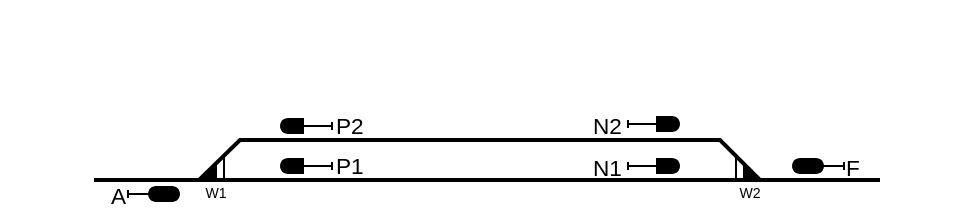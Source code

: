 <mxfile version="22.1.21" type="device" pages="3">
  <diagram id="i0jId6mtgXLA8WQE5xhP" name="Nur Gleisplan">
    <mxGraphModel dx="559" dy="374" grid="1" gridSize="10" guides="1" tooltips="1" connect="1" arrows="1" fold="1" page="0" pageScale="1" pageWidth="827" pageHeight="1169" math="0" shadow="0">
      <root>
        <mxCell id="0" />
        <mxCell id="1" parent="0" />
        <mxCell id="9h3KFrInGehkcryOf0Qv-1" style="vsdxID=5;edgeStyle=none;startArrow=none;endArrow=none;startSize=5;endSize=5;strokeWidth=2;strokeColor=#000000;spacingTop=0;spacingBottom=0;spacingLeft=0;spacingRight=0;verticalAlign=middle;html=1;labelBackgroundColor=none;rounded=0;exitX=1.028;exitY=0.014;exitDx=0;exitDy=0;exitPerimeter=0;" parent="1" source="9h3KFrInGehkcryOf0Qv-2" edge="1">
          <mxGeometry y="-1118" relative="1" as="geometry">
            <mxPoint y="-1118" as="offset" />
            <Array as="points">
              <mxPoint x="300" y="380" />
              <mxPoint x="540" y="380" />
            </Array>
            <mxPoint x="270" y="388" as="sourcePoint" />
            <mxPoint x="560" y="400" as="targetPoint" />
          </mxGeometry>
        </mxCell>
        <mxCell id="9h3KFrInGehkcryOf0Qv-2" style="vsdxID=5;fillColor=none;gradientColor=none;strokeColor=none;points=[];labelBackgroundColor=none;rounded=0;html=1;whiteSpace=wrap;rotation=-180;" parent="1" vertex="1">
          <mxGeometry x="280" y="388" width="12" height="12" as="geometry" />
        </mxCell>
        <mxCell id="9h3KFrInGehkcryOf0Qv-3" style="vsdxID=6;rotation=90;fillColor=#000000;gradientColor=none;shape=stencil(jZBLDoAgDERP0z3SIyjew0SURgSD+Lu9kMb4Wbmb6bw2bQHL2TSTBinmGPygN2qjAaxASnJGB4pJASrAsvNB98EvrmU/NZnMavRrnrBzn8gdUhzsCsG+ZtSSe6BX+At+o7/Bz8wk7sU7spbvfubfQ1OJn4TqBA==);strokeColor=#000000;flipH=1;flipV=1;points=[];labelBackgroundColor=none;rounded=0;html=1;whiteSpace=wrap;" parent="9h3KFrInGehkcryOf0Qv-2" vertex="1">
          <mxGeometry y="4" width="8" height="8" as="geometry" />
        </mxCell>
        <mxCell id="9h3KFrInGehkcryOf0Qv-4" value="" style="vsdxID=7;edgeStyle=none;startArrow=none;endArrow=none;startSize=5;endSize=5;strokeColor=#000000;spacingTop=0;spacingBottom=0;spacingLeft=0;spacingRight=0;verticalAlign=middle;html=1;labelBackgroundColor=none;rounded=0;" parent="9h3KFrInGehkcryOf0Qv-2" edge="1">
          <mxGeometry relative="1" as="geometry">
            <Array as="points" />
            <mxPoint x="12" y="12" as="sourcePoint" />
            <mxPoint x="12" as="targetPoint" />
          </mxGeometry>
        </mxCell>
        <UserObject label="" Row_1="" id="9h3KFrInGehkcryOf0Qv-5">
          <mxCell style="vsdxID=18;fillColor=none;gradientColor=none;strokeColor=none;points=[];labelBackgroundColor=none;rounded=0;html=1;whiteSpace=wrap;" parent="1" vertex="1">
            <mxGeometry x="180" y="401" width="90" height="12" as="geometry" />
          </mxCell>
        </UserObject>
        <mxCell id="9h3KFrInGehkcryOf0Qv-6" value="&lt;div style=&quot;font-size: 1px&quot;&gt;&lt;p style=&quot;text-align:right;margin-left:0;margin-right:0;margin-top:0px;margin-bottom:0px;text-indent:0;vertical-align:middle;direction:ltr;&quot;&gt;&lt;font style=&quot;font-size:11.29px;font-family:Arial;color:#000000;direction:ltr;letter-spacing:0px;line-height:120%;opacity:1&quot;&gt;&lt;br/&gt;&lt;/font&gt;&lt;/p&gt;&lt;/div&gt;" style="verticalAlign=middle;align=right;overflow=width;vsdxID=12;fillColor=none;gradientColor=none;strokeColor=none;spacingTop=-3;spacingBottom=-3;spacingLeft=-3;spacingRight=-1;points=[];labelBackgroundColor=none;rounded=0;html=1;whiteSpace=wrap;" parent="9h3KFrInGehkcryOf0Qv-5" vertex="1">
          <mxGeometry x="35" width="28" height="12" as="geometry" />
        </mxCell>
        <mxCell id="9h3KFrInGehkcryOf0Qv-7" value="&lt;div style=&quot;font-size: 1px&quot;&gt;&lt;p style=&quot;text-align:right;margin-left:0;margin-right:0;margin-top:0px;margin-bottom:0px;text-indent:0;vertical-align:middle;direction:ltr;&quot;&gt;&lt;font style=&quot;font-size:11.29px;font-family:Arial;color:#000000;direction:ltr;letter-spacing:0px;line-height:120%;opacity:1&quot;&gt;A&lt;/font&gt;&lt;/p&gt;&lt;/div&gt;" style="verticalAlign=middle;align=right;overflow=width;vsdxID=13;fillColor=none;gradientColor=none;shape=stencil(nZBLDoAgDERP0z3SIyjew0SURgSD+Lu9kMZoXLhwN9O+tukAlrNpJg1SzDH4QW/URgNYgZTkjA4UkwJUgGXng+6DX1zLfmoymdXo17xh5zmRJ6Q42BWCfc2oJfdAr+Yv+AP9Cb7OJ3H/2JG1HNGz/84klThPVCc=);strokeColor=none;spacingTop=-3;spacingBottom=-3;spacingLeft=-2;spacingRight=-2;points=[];labelBackgroundColor=none;rounded=0;html=1;whiteSpace=wrap;" parent="9h3KFrInGehkcryOf0Qv-5" vertex="1">
          <mxGeometry width="63" height="12" as="geometry" />
        </mxCell>
        <mxCell id="9h3KFrInGehkcryOf0Qv-8" style="vsdxID=5;fillColor=none;gradientColor=none;strokeColor=none;points=[];labelBackgroundColor=none;rounded=0;html=1;whiteSpace=wrap;" parent="9h3KFrInGehkcryOf0Qv-5" vertex="1">
          <mxGeometry x="64" y="2" width="26" height="8" as="geometry" />
        </mxCell>
        <mxCell id="9h3KFrInGehkcryOf0Qv-9" style="vsdxID=15;fillColor=#000000;gradientColor=none;shape=stencil(nZBLDoAgDERP0z3SIyjew0SURgSD+Lu9kMZoXLhwN9O+tukAlrNpJg1SzDH4QW/URgNYgZTkjA4UkwJUgGXng+6DX1zLfmoymdXo17xh5zmRJ6Q42BWCfc2oJfdAr+Yv+AP9Cb7OJ3H/2JG1HNGz/84klThPVCc=);strokeColor=none;points=[];labelBackgroundColor=none;rounded=0;html=1;whiteSpace=wrap;" parent="9h3KFrInGehkcryOf0Qv-8" vertex="1">
          <mxGeometry x="14" width="8" height="8" as="geometry" />
        </mxCell>
        <mxCell id="9h3KFrInGehkcryOf0Qv-10" style="vsdxID=16;fillColor=#000000;gradientColor=none;shape=stencil(vVHLDsIgEPwajiQI6RfU+h8bu22JCGRB2/69kG1iazx58DazM/vIjjBtmiCi0CplCjecbZ8nYc5Ca+snJJsLEqYTph0C4Ujh4XvmEaqzont41gkL96naodXKrGF6YSfQtUi0OXXDVlqPfJNP6usotUhYbJIUMmQb/GGrAxpRljVycDBuc1hKM2LclX8/7H9nFfB+82Cd45T2+mcspcSRmu4F);strokeColor=none;points=[];labelBackgroundColor=none;rounded=0;html=1;whiteSpace=wrap;" parent="9h3KFrInGehkcryOf0Qv-8" vertex="1">
          <mxGeometry x="18" width="8" height="8" as="geometry" />
        </mxCell>
        <mxCell id="9h3KFrInGehkcryOf0Qv-11" style="vsdxID=17;fillColor=#000000;gradientColor=none;shape=stencil(vVHLDsIgEPwajiQI6RfU+h8bu22JCGRB2/69kG1iazx58DazM/vIjjBtmiCi0CplCjecbZ8nYc5Ca+snJJsLEqYTph0C4Ujh4XvmEaqzont41gkL96naodXKrGF6YSfQtUi0OXXDVlqPfJNP6usotUhYbJIUMmQb/GGrAxpRljVycDBuc1hKM2LclX8/7H9nFfB+82Cd45T2+mcspcSRmu4F);strokeColor=none;points=[];labelBackgroundColor=none;rounded=0;html=1;whiteSpace=wrap;" parent="9h3KFrInGehkcryOf0Qv-8" vertex="1">
          <mxGeometry x="10" width="8" height="8" as="geometry" />
        </mxCell>
        <mxCell id="9h3KFrInGehkcryOf0Qv-12" value="" style="vsdxID=6;edgeStyle=none;startArrow=none;endArrow=none;startSize=5;endSize=5;strokeColor=#000000;spacingTop=0;spacingBottom=0;spacingLeft=0;spacingRight=0;verticalAlign=middle;html=1;labelBackgroundColor=none;rounded=0;" parent="9h3KFrInGehkcryOf0Qv-8" edge="1">
          <mxGeometry relative="1" as="geometry">
            <Array as="points" />
            <mxPoint y="4" as="sourcePoint" />
            <mxPoint x="14" y="4" as="targetPoint" />
          </mxGeometry>
        </mxCell>
        <mxCell id="9h3KFrInGehkcryOf0Qv-13" value="" style="vsdxID=14;edgeStyle=none;startArrow=none;endArrow=none;startSize=5;endSize=5;strokeColor=#000000;spacingTop=0;spacingBottom=0;spacingLeft=0;spacingRight=0;verticalAlign=middle;html=1;labelBackgroundColor=none;rounded=0;" parent="9h3KFrInGehkcryOf0Qv-8" edge="1">
          <mxGeometry relative="1" as="geometry">
            <Array as="points" />
            <mxPoint y="2" as="sourcePoint" />
            <mxPoint y="6" as="targetPoint" />
          </mxGeometry>
        </mxCell>
        <mxCell id="9h3KFrInGehkcryOf0Qv-14" value="" style="group" parent="1" vertex="1" connectable="0">
          <mxGeometry x="320" y="386.0" width="91" height="12" as="geometry" />
        </mxCell>
        <mxCell id="9h3KFrInGehkcryOf0Qv-15" value="&lt;div style=&quot;&quot;&gt;&lt;p style=&quot;margin: 0px; text-indent: 0px; vertical-align: middle; direction: ltr;&quot;&gt;&lt;font face=&quot;Arial&quot;&gt;&lt;span style=&quot;font-size: 11.29px;&quot;&gt;P1&lt;/span&gt;&lt;/font&gt;&lt;/p&gt;&lt;/div&gt;" style="verticalAlign=top;align=left;overflow=width;vsdxID=13;fillColor=none;gradientColor=none;shape=stencil(nZBLDoAgDERP0z3SIyjew0SURgSD+Lu9kMZoXLhwN9O+tukAlrNpJg1SzDH4QW/URgNYgZTkjA4UkwJUgGXng+6DX1zLfmoymdXo17xh5zmRJ6Q42BWCfc2oJfdAr+Yv+AP9Cb7OJ3H/2JG1HNGz/84klThPVCc=);strokeColor=none;spacingTop=-3;spacingBottom=-3;spacingLeft=-2;spacingRight=-2;points=[];labelBackgroundColor=none;rounded=0;html=1;whiteSpace=wrap;rotation=0;" parent="9h3KFrInGehkcryOf0Qv-14" vertex="1">
          <mxGeometry x="28" width="63" height="12" as="geometry" />
        </mxCell>
        <mxCell id="9h3KFrInGehkcryOf0Qv-16" style="vsdxID=14;fillColor=none;gradientColor=none;strokeColor=none;points=[];labelBackgroundColor=none;rounded=0;html=1;whiteSpace=wrap;rotation=-180;" parent="9h3KFrInGehkcryOf0Qv-14" vertex="1">
          <mxGeometry y="3" width="26" height="8" as="geometry" />
        </mxCell>
        <mxCell id="9h3KFrInGehkcryOf0Qv-17" style="vsdxID=17;fillColor=#000000;gradientColor=none;shape=stencil(nZBLDoAgDERP0z3SIyjew0SURgSD+Lu9kMZoXLhwN9O+tukAlrNpJg1SzDH4QW/URgNYgZTkjA4UkwJUgGXng+6DX1zLfmoymdXo17xh5zmRJ6Q42BWCfc2oJfdAr+Yv+AP9Cb7OJ3H/2JG1HNGz/84klThPVCc=);strokeColor=none;points=[];labelBackgroundColor=none;rounded=0;html=1;whiteSpace=wrap;rotation=-180;" parent="9h3KFrInGehkcryOf0Qv-16" vertex="1">
          <mxGeometry x="4" width="8" height="8" as="geometry" />
        </mxCell>
        <mxCell id="9h3KFrInGehkcryOf0Qv-18" style="vsdxID=18;fillColor=#000000;gradientColor=none;shape=stencil(vVHLDsIgEPwajiQI6RfU+h8bu22JCGRB2/69kG1iazx58DazM/vIjjBtmiCi0CplCjecbZ8nYc5Ca+snJJsLEqYTph0C4Ujh4XvmEaqzont41gkL96naodXKrGF6YSfQtUi0OXXDVlqPfJNP6usotUhYbJIUMmQb/GGrAxpRljVycDBuc1hKM2LclX8/7H9nFfB+82Cd45T2+mcspcSRmu4F);strokeColor=none;points=[];labelBackgroundColor=none;rounded=0;html=1;whiteSpace=wrap;rotation=-180;" parent="9h3KFrInGehkcryOf0Qv-16" vertex="1">
          <mxGeometry width="8" height="8" as="geometry" />
        </mxCell>
        <mxCell id="9h3KFrInGehkcryOf0Qv-19" value="" style="vsdxID=15;edgeStyle=none;startArrow=none;endArrow=none;startSize=5;endSize=5;strokeColor=#000000;spacingTop=0;spacingBottom=0;spacingLeft=0;spacingRight=0;verticalAlign=middle;html=1;labelBackgroundColor=none;rounded=0;" parent="9h3KFrInGehkcryOf0Qv-16" edge="1">
          <mxGeometry relative="1" as="geometry">
            <Array as="points" />
            <mxPoint x="26" y="4" as="sourcePoint" />
            <mxPoint x="12" y="4" as="targetPoint" />
          </mxGeometry>
        </mxCell>
        <mxCell id="9h3KFrInGehkcryOf0Qv-20" value="" style="vsdxID=16;edgeStyle=none;startArrow=none;endArrow=none;startSize=5;endSize=5;strokeColor=#000000;spacingTop=0;spacingBottom=0;spacingLeft=0;spacingRight=0;verticalAlign=middle;html=1;labelBackgroundColor=none;rounded=0;" parent="9h3KFrInGehkcryOf0Qv-16" edge="1">
          <mxGeometry relative="1" as="geometry">
            <Array as="points" />
            <mxPoint x="26" y="6" as="sourcePoint" />
            <mxPoint x="26" y="2" as="targetPoint" />
          </mxGeometry>
        </mxCell>
        <mxCell id="9h3KFrInGehkcryOf0Qv-21" value="" style="group" parent="1" vertex="1" connectable="0">
          <mxGeometry x="320" y="366.0" width="91" height="12" as="geometry" />
        </mxCell>
        <mxCell id="9h3KFrInGehkcryOf0Qv-22" value="&lt;div style=&quot;&quot;&gt;&lt;p style=&quot;margin: 0px; text-indent: 0px; vertical-align: middle; direction: ltr;&quot;&gt;&lt;font face=&quot;Arial&quot;&gt;&lt;span style=&quot;font-size: 11.29px;&quot;&gt;P2&lt;/span&gt;&lt;/font&gt;&lt;/p&gt;&lt;/div&gt;" style="verticalAlign=top;align=left;overflow=width;vsdxID=13;fillColor=none;gradientColor=none;shape=stencil(nZBLDoAgDERP0z3SIyjew0SURgSD+Lu9kMZoXLhwN9O+tukAlrNpJg1SzDH4QW/URgNYgZTkjA4UkwJUgGXng+6DX1zLfmoymdXo17xh5zmRJ6Q42BWCfc2oJfdAr+Yv+AP9Cb7OJ3H/2JG1HNGz/84klThPVCc=);strokeColor=none;spacingTop=-3;spacingBottom=-3;spacingLeft=-2;spacingRight=-2;points=[];labelBackgroundColor=none;rounded=0;html=1;whiteSpace=wrap;rotation=0;" parent="9h3KFrInGehkcryOf0Qv-21" vertex="1">
          <mxGeometry x="28" width="63" height="12" as="geometry" />
        </mxCell>
        <mxCell id="9h3KFrInGehkcryOf0Qv-23" style="vsdxID=14;fillColor=none;gradientColor=none;strokeColor=none;points=[];labelBackgroundColor=none;rounded=0;html=1;whiteSpace=wrap;rotation=-180;" parent="9h3KFrInGehkcryOf0Qv-21" vertex="1">
          <mxGeometry y="3" width="26" height="8" as="geometry" />
        </mxCell>
        <mxCell id="9h3KFrInGehkcryOf0Qv-24" style="vsdxID=17;fillColor=#000000;gradientColor=none;shape=stencil(nZBLDoAgDERP0z3SIyjew0SURgSD+Lu9kMZoXLhwN9O+tukAlrNpJg1SzDH4QW/URgNYgZTkjA4UkwJUgGXng+6DX1zLfmoymdXo17xh5zmRJ6Q42BWCfc2oJfdAr+Yv+AP9Cb7OJ3H/2JG1HNGz/84klThPVCc=);strokeColor=none;points=[];labelBackgroundColor=none;rounded=0;html=1;whiteSpace=wrap;rotation=-180;" parent="9h3KFrInGehkcryOf0Qv-23" vertex="1">
          <mxGeometry x="4" width="8" height="8" as="geometry" />
        </mxCell>
        <mxCell id="9h3KFrInGehkcryOf0Qv-25" style="vsdxID=18;fillColor=#000000;gradientColor=none;shape=stencil(vVHLDsIgEPwajiQI6RfU+h8bu22JCGRB2/69kG1iazx58DazM/vIjjBtmiCi0CplCjecbZ8nYc5Ca+snJJsLEqYTph0C4Ujh4XvmEaqzont41gkL96naodXKrGF6YSfQtUi0OXXDVlqPfJNP6usotUhYbJIUMmQb/GGrAxpRljVycDBuc1hKM2LclX8/7H9nFfB+82Cd45T2+mcspcSRmu4F);strokeColor=none;points=[];labelBackgroundColor=none;rounded=0;html=1;whiteSpace=wrap;rotation=-180;" parent="9h3KFrInGehkcryOf0Qv-23" vertex="1">
          <mxGeometry width="8" height="8" as="geometry" />
        </mxCell>
        <mxCell id="9h3KFrInGehkcryOf0Qv-26" value="" style="vsdxID=15;edgeStyle=none;startArrow=none;endArrow=none;startSize=5;endSize=5;strokeColor=#000000;spacingTop=0;spacingBottom=0;spacingLeft=0;spacingRight=0;verticalAlign=middle;html=1;labelBackgroundColor=none;rounded=0;" parent="9h3KFrInGehkcryOf0Qv-23" edge="1">
          <mxGeometry relative="1" as="geometry">
            <Array as="points" />
            <mxPoint x="26" y="4" as="sourcePoint" />
            <mxPoint x="12" y="4" as="targetPoint" />
          </mxGeometry>
        </mxCell>
        <mxCell id="9h3KFrInGehkcryOf0Qv-27" value="" style="vsdxID=16;edgeStyle=none;startArrow=none;endArrow=none;startSize=5;endSize=5;strokeColor=#000000;spacingTop=0;spacingBottom=0;spacingLeft=0;spacingRight=0;verticalAlign=middle;html=1;labelBackgroundColor=none;rounded=0;" parent="9h3KFrInGehkcryOf0Qv-23" edge="1">
          <mxGeometry relative="1" as="geometry">
            <Array as="points" />
            <mxPoint x="26" y="6" as="sourcePoint" />
            <mxPoint x="26" y="2" as="targetPoint" />
          </mxGeometry>
        </mxCell>
        <UserObject label="" Row_1="" id="9h3KFrInGehkcryOf0Qv-28">
          <mxCell style="vsdxID=5;fillColor=none;gradientColor=none;strokeColor=none;points=[];labelBackgroundColor=none;rounded=0;html=1;whiteSpace=wrap;" parent="1" vertex="1">
            <mxGeometry x="431" y="387.0" width="89" height="12" as="geometry" />
          </mxCell>
        </UserObject>
        <mxCell id="9h3KFrInGehkcryOf0Qv-29" value="&lt;div style=&quot;font-size: 1px&quot;&gt;&lt;p style=&quot;text-align:right;margin-left:0;margin-right:0;margin-top:0px;margin-bottom:0px;text-indent:0;vertical-align:middle;direction:ltr;&quot;&gt;&lt;font style=&quot;font-size:11.29px;font-family:Arial;color:#000000;direction:ltr;letter-spacing:0px;line-height:120%;opacity:1&quot;&gt;N1&amp;nbsp;&lt;/font&gt;&lt;/p&gt;&lt;/div&gt;" style="verticalAlign=middle;align=right;overflow=width;vsdxID=13;fillColor=none;gradientColor=none;shape=stencil(nZBLDoAgDERP0z3SIyjew0SURgSD+Lu9kMZoXLhwN9O+tukAlrNpJg1SzDH4QW/URgNYgZTkjA4UkwJUgGXng+6DX1zLfmoymdXo17xh5zmRJ6Q42BWCfc2oJfdAr+Yv+AP9Cb7OJ3H/2JG1HNGz/84klThPVCc=);strokeColor=none;spacingTop=-3;spacingBottom=-3;spacingLeft=-2;spacingRight=-2;points=[];labelBackgroundColor=none;rounded=0;html=1;whiteSpace=wrap;" parent="9h3KFrInGehkcryOf0Qv-28" vertex="1">
          <mxGeometry width="63" height="12" as="geometry" />
        </mxCell>
        <mxCell id="9h3KFrInGehkcryOf0Qv-30" style="vsdxID=14;fillColor=none;gradientColor=none;strokeColor=none;points=[];labelBackgroundColor=none;rounded=0;html=1;whiteSpace=wrap;" parent="9h3KFrInGehkcryOf0Qv-28" vertex="1">
          <mxGeometry x="63" y="2" width="26" height="8" as="geometry" />
        </mxCell>
        <mxCell id="9h3KFrInGehkcryOf0Qv-31" style="vsdxID=17;fillColor=#000000;gradientColor=none;shape=stencil(nZBLDoAgDERP0z3SIyjew0SURgSD+Lu9kMZoXLhwN9O+tukAlrNpJg1SzDH4QW/URgNYgZTkjA4UkwJUgGXng+6DX1zLfmoymdXo17xh5zmRJ6Q42BWCfc2oJfdAr+Yv+AP9Cb7OJ3H/2JG1HNGz/84klThPVCc=);strokeColor=none;points=[];labelBackgroundColor=none;rounded=0;html=1;whiteSpace=wrap;" parent="9h3KFrInGehkcryOf0Qv-30" vertex="1">
          <mxGeometry x="14" width="8" height="8" as="geometry" />
        </mxCell>
        <mxCell id="9h3KFrInGehkcryOf0Qv-32" style="vsdxID=18;fillColor=#000000;gradientColor=none;shape=stencil(vVHLDsIgEPwajiQI6RfU+h8bu22JCGRB2/69kG1iazx58DazM/vIjjBtmiCi0CplCjecbZ8nYc5Ca+snJJsLEqYTph0C4Ujh4XvmEaqzont41gkL96naodXKrGF6YSfQtUi0OXXDVlqPfJNP6usotUhYbJIUMmQb/GGrAxpRljVycDBuc1hKM2LclX8/7H9nFfB+82Cd45T2+mcspcSRmu4F);strokeColor=none;points=[];labelBackgroundColor=none;rounded=0;html=1;whiteSpace=wrap;" parent="9h3KFrInGehkcryOf0Qv-30" vertex="1">
          <mxGeometry x="18" width="8" height="8" as="geometry" />
        </mxCell>
        <mxCell id="9h3KFrInGehkcryOf0Qv-33" value="" style="vsdxID=15;edgeStyle=none;startArrow=none;endArrow=none;startSize=5;endSize=5;strokeColor=#000000;spacingTop=0;spacingBottom=0;spacingLeft=0;spacingRight=0;verticalAlign=middle;html=1;labelBackgroundColor=none;rounded=0;" parent="9h3KFrInGehkcryOf0Qv-30" edge="1">
          <mxGeometry relative="1" as="geometry">
            <Array as="points" />
            <mxPoint y="4" as="sourcePoint" />
            <mxPoint x="14" y="4" as="targetPoint" />
          </mxGeometry>
        </mxCell>
        <mxCell id="9h3KFrInGehkcryOf0Qv-34" value="" style="vsdxID=16;edgeStyle=none;startArrow=none;endArrow=none;startSize=5;endSize=5;strokeColor=#000000;spacingTop=0;spacingBottom=0;spacingLeft=0;spacingRight=0;verticalAlign=middle;html=1;labelBackgroundColor=none;rounded=0;" parent="9h3KFrInGehkcryOf0Qv-30" edge="1">
          <mxGeometry relative="1" as="geometry">
            <Array as="points" />
            <mxPoint y="2" as="sourcePoint" />
            <mxPoint y="6" as="targetPoint" />
          </mxGeometry>
        </mxCell>
        <UserObject label="" Row_1="" id="9h3KFrInGehkcryOf0Qv-35">
          <mxCell style="vsdxID=5;fillColor=none;gradientColor=none;strokeColor=none;points=[];labelBackgroundColor=none;rounded=0;html=1;whiteSpace=wrap;" parent="1" vertex="1">
            <mxGeometry x="431" y="366.0" width="89" height="12" as="geometry" />
          </mxCell>
        </UserObject>
        <mxCell id="9h3KFrInGehkcryOf0Qv-36" value="&lt;div style=&quot;font-size: 1px&quot;&gt;&lt;p style=&quot;text-align:right;margin-left:0;margin-right:0;margin-top:0px;margin-bottom:0px;text-indent:0;vertical-align:middle;direction:ltr;&quot;&gt;&lt;font style=&quot;font-size:11.29px;font-family:Arial;color:#000000;direction:ltr;letter-spacing:0px;line-height:120%;opacity:1&quot;&gt;N2&amp;nbsp;&lt;/font&gt;&lt;/p&gt;&lt;/div&gt;" style="verticalAlign=middle;align=right;overflow=width;vsdxID=13;fillColor=none;gradientColor=none;shape=stencil(nZBLDoAgDERP0z3SIyjew0SURgSD+Lu9kMZoXLhwN9O+tukAlrNpJg1SzDH4QW/URgNYgZTkjA4UkwJUgGXng+6DX1zLfmoymdXo17xh5zmRJ6Q42BWCfc2oJfdAr+Yv+AP9Cb7OJ3H/2JG1HNGz/84klThPVCc=);strokeColor=none;spacingTop=-3;spacingBottom=-3;spacingLeft=-2;spacingRight=-2;points=[];labelBackgroundColor=none;rounded=0;html=1;whiteSpace=wrap;" parent="9h3KFrInGehkcryOf0Qv-35" vertex="1">
          <mxGeometry width="63" height="12" as="geometry" />
        </mxCell>
        <mxCell id="9h3KFrInGehkcryOf0Qv-37" style="vsdxID=14;fillColor=none;gradientColor=none;strokeColor=none;points=[];labelBackgroundColor=none;rounded=0;html=1;whiteSpace=wrap;" parent="9h3KFrInGehkcryOf0Qv-35" vertex="1">
          <mxGeometry x="63" y="2" width="26" height="8" as="geometry" />
        </mxCell>
        <mxCell id="9h3KFrInGehkcryOf0Qv-38" style="vsdxID=17;fillColor=#000000;gradientColor=none;shape=stencil(nZBLDoAgDERP0z3SIyjew0SURgSD+Lu9kMZoXLhwN9O+tukAlrNpJg1SzDH4QW/URgNYgZTkjA4UkwJUgGXng+6DX1zLfmoymdXo17xh5zmRJ6Q42BWCfc2oJfdAr+Yv+AP9Cb7OJ3H/2JG1HNGz/84klThPVCc=);strokeColor=none;points=[];labelBackgroundColor=none;rounded=0;html=1;whiteSpace=wrap;" parent="9h3KFrInGehkcryOf0Qv-37" vertex="1">
          <mxGeometry x="14" width="8" height="8" as="geometry" />
        </mxCell>
        <mxCell id="9h3KFrInGehkcryOf0Qv-39" style="vsdxID=18;fillColor=#000000;gradientColor=none;shape=stencil(vVHLDsIgEPwajiQI6RfU+h8bu22JCGRB2/69kG1iazx58DazM/vIjjBtmiCi0CplCjecbZ8nYc5Ca+snJJsLEqYTph0C4Ujh4XvmEaqzont41gkL96naodXKrGF6YSfQtUi0OXXDVlqPfJNP6usotUhYbJIUMmQb/GGrAxpRljVycDBuc1hKM2LclX8/7H9nFfB+82Cd45T2+mcspcSRmu4F);strokeColor=none;points=[];labelBackgroundColor=none;rounded=0;html=1;whiteSpace=wrap;" parent="9h3KFrInGehkcryOf0Qv-37" vertex="1">
          <mxGeometry x="18" width="8" height="8" as="geometry" />
        </mxCell>
        <mxCell id="9h3KFrInGehkcryOf0Qv-40" value="" style="vsdxID=15;edgeStyle=none;startArrow=none;endArrow=none;startSize=5;endSize=5;strokeColor=#000000;spacingTop=0;spacingBottom=0;spacingLeft=0;spacingRight=0;verticalAlign=middle;html=1;labelBackgroundColor=none;rounded=0;" parent="9h3KFrInGehkcryOf0Qv-37" edge="1">
          <mxGeometry relative="1" as="geometry">
            <Array as="points" />
            <mxPoint y="4" as="sourcePoint" />
            <mxPoint x="14" y="4" as="targetPoint" />
          </mxGeometry>
        </mxCell>
        <mxCell id="9h3KFrInGehkcryOf0Qv-41" value="" style="vsdxID=16;edgeStyle=none;startArrow=none;endArrow=none;startSize=5;endSize=5;strokeColor=#000000;spacingTop=0;spacingBottom=0;spacingLeft=0;spacingRight=0;verticalAlign=middle;html=1;labelBackgroundColor=none;rounded=0;" parent="9h3KFrInGehkcryOf0Qv-37" edge="1">
          <mxGeometry relative="1" as="geometry">
            <Array as="points" />
            <mxPoint y="2" as="sourcePoint" />
            <mxPoint y="6" as="targetPoint" />
          </mxGeometry>
        </mxCell>
        <mxCell id="9h3KFrInGehkcryOf0Qv-42" style="vsdxID=5;fillColor=none;gradientColor=none;strokeColor=none;flipV=1;points=[];labelBackgroundColor=none;rounded=0;html=1;whiteSpace=wrap;rotation=-180;" parent="1" vertex="1">
          <mxGeometry x="548" y="388" width="12" height="12" as="geometry" />
        </mxCell>
        <mxCell id="9h3KFrInGehkcryOf0Qv-43" style="vsdxID=6;rotation=-90;fillColor=#000000;gradientColor=none;shape=stencil(jZBLDoAgDERP0z3SIyjew0SURgSD+Lu9kMb4Wbmb6bw2bQHL2TSTBinmGPygN2qjAaxASnJGB4pJASrAsvNB98EvrmU/NZnMavRrnrBzn8gdUhzsCsG+ZtSSe6BX+At+o7/Bz8wk7sU7spbvfubfQ1OJn4TqBA==);strokeColor=#000000;flipV=1;points=[];labelBackgroundColor=none;rounded=0;html=1;whiteSpace=wrap;" parent="9h3KFrInGehkcryOf0Qv-42" vertex="1">
          <mxGeometry x="4" y="4" width="8" height="8" as="geometry" />
        </mxCell>
        <mxCell id="9h3KFrInGehkcryOf0Qv-44" value="" style="vsdxID=7;edgeStyle=none;startArrow=none;endArrow=none;startSize=5;endSize=5;strokeColor=#000000;spacingTop=0;spacingBottom=0;spacingLeft=0;spacingRight=0;verticalAlign=middle;html=1;labelBackgroundColor=none;rounded=0;" parent="9h3KFrInGehkcryOf0Qv-42" edge="1">
          <mxGeometry relative="1" as="geometry">
            <Array as="points" />
            <mxPoint y="12" as="sourcePoint" />
            <mxPoint as="targetPoint" />
          </mxGeometry>
        </mxCell>
        <UserObject label="&lt;div style=&quot;font-size: 1px&quot;&gt;&lt;font style=&quot;font-size:7.06px;font-family:Arial;color:#000000;direction:ltr;letter-spacing:0px;line-height:120%;opacity:1&quot;&gt;W1&lt;/font&gt;&lt;/div&gt;" Row_1="" id="9h3KFrInGehkcryOf0Qv-45">
          <mxCell style="verticalAlign=middle;align=center;overflow=width;vsdxID=5;fillColor=none;gradientColor=none;shape=stencil(nZBLDoAgDERP0z3SIyjew0SURgSD+Lu9kMZoXLhwN9O+tukAlrNpJg1SzDH4QW/URgNYgZTkjA4UkwJUgGXng+6DX1zLfmoymdXo17xh5zmRJ6Q42BWCfc2oJfdAr+Yv+AP9Cb7OJ3H/2JG1HNGz/84klThPVCc=);strokeColor=none;spacingTop=-3;spacingBottom=-3;spacingLeft=-3;spacingRight=-3;points=[];labelBackgroundColor=none;rounded=0;html=1;whiteSpace=wrap;" parent="1" vertex="1">
            <mxGeometry x="276" y="402" width="24" height="8" as="geometry" />
          </mxCell>
        </UserObject>
        <UserObject label="&lt;div style=&quot;font-size: 1px&quot;&gt;&lt;font style=&quot;font-size:7.06px;font-family:Arial;color:#000000;direction:ltr;letter-spacing:0px;line-height:120%;opacity:1&quot;&gt;W2&lt;/font&gt;&lt;/div&gt;" Row_1="" id="9h3KFrInGehkcryOf0Qv-46">
          <mxCell style="verticalAlign=middle;align=center;overflow=width;vsdxID=5;fillColor=none;gradientColor=none;shape=stencil(nZBLDoAgDERP0z3SIyjew0SURgSD+Lu9kMZoXLhwN9O+tukAlrNpJg1SzDH4QW/URgNYgZTkjA4UkwJUgGXng+6DX1zLfmoymdXo17xh5zmRJ6Q42BWCfc2oJfdAr+Yv+AP9Cb7OJ3H/2JG1HNGz/84klThPVCc=);strokeColor=none;spacingTop=-3;spacingBottom=-3;spacingLeft=-3;spacingRight=-3;points=[];labelBackgroundColor=none;rounded=0;html=1;whiteSpace=wrap;" parent="1" vertex="1">
            <mxGeometry x="543" y="402" width="24" height="8" as="geometry" />
          </mxCell>
        </UserObject>
        <mxCell id="9h3KFrInGehkcryOf0Qv-47" value="&lt;div style=&quot;font-size: 1px&quot;&gt;&lt;p style=&quot;text-align:right;margin-left:0;margin-right:0;margin-top:0px;margin-bottom:0px;text-indent:0;vertical-align:middle;direction:ltr;&quot;&gt;&lt;font style=&quot;font-size:11.29px;font-family:Arial;color:#000000;direction:ltr;letter-spacing:0px;line-height:120%;opacity:1&quot;&gt;&lt;br/&gt;&lt;/font&gt;&lt;/p&gt;&lt;/div&gt;" style="verticalAlign=middle;align=right;overflow=width;vsdxID=12;fillColor=none;gradientColor=none;strokeColor=none;spacingTop=-3;spacingBottom=-3;spacingLeft=-3;spacingRight=-1;points=[];labelBackgroundColor=none;rounded=0;html=1;whiteSpace=wrap;rotation=-180;" parent="1" vertex="1">
          <mxGeometry x="607" y="310" width="28" height="12" as="geometry" />
        </mxCell>
        <mxCell id="9h3KFrInGehkcryOf0Qv-48" value="" style="group" parent="1" vertex="1" connectable="0">
          <mxGeometry x="576" y="387" width="90" height="12" as="geometry" />
        </mxCell>
        <mxCell id="9h3KFrInGehkcryOf0Qv-49" value="&lt;div style=&quot;font-size: 1px&quot;&gt;&lt;p style=&quot;margin: 0px; text-indent: 0px; vertical-align: middle; direction: ltr;&quot;&gt;&lt;font style=&quot;font-size:11.29px;font-family:Arial;color:#000000;direction:ltr;letter-spacing:0px;line-height:120%;opacity:1&quot;&gt;F&lt;/font&gt;&lt;/p&gt;&lt;/div&gt;" style="verticalAlign=middle;align=left;overflow=width;vsdxID=13;fillColor=none;gradientColor=none;shape=stencil(nZBLDoAgDERP0z3SIyjew0SURgSD+Lu9kMZoXLhwN9O+tukAlrNpJg1SzDH4QW/URgNYgZTkjA4UkwJUgGXng+6DX1zLfmoymdXo17xh5zmRJ6Q42BWCfc2oJfdAr+Yv+AP9Cb7OJ3H/2JG1HNGz/84klThPVCc=);strokeColor=none;spacingTop=-3;spacingBottom=-3;spacingLeft=-2;spacingRight=-2;points=[];labelBackgroundColor=none;rounded=0;html=1;whiteSpace=wrap;rotation=0;" parent="9h3KFrInGehkcryOf0Qv-48" vertex="1">
          <mxGeometry x="27" width="63" height="12" as="geometry" />
        </mxCell>
        <mxCell id="9h3KFrInGehkcryOf0Qv-50" style="vsdxID=5;fillColor=none;gradientColor=none;strokeColor=none;points=[];labelBackgroundColor=none;rounded=0;html=1;whiteSpace=wrap;rotation=-180;" parent="9h3KFrInGehkcryOf0Qv-48" vertex="1">
          <mxGeometry y="2" width="26" height="8" as="geometry" />
        </mxCell>
        <mxCell id="9h3KFrInGehkcryOf0Qv-51" style="vsdxID=15;fillColor=#000000;gradientColor=none;shape=stencil(nZBLDoAgDERP0z3SIyjew0SURgSD+Lu9kMZoXLhwN9O+tukAlrNpJg1SzDH4QW/URgNYgZTkjA4UkwJUgGXng+6DX1zLfmoymdXo17xh5zmRJ6Q42BWCfc2oJfdAr+Yv+AP9Cb7OJ3H/2JG1HNGz/84klThPVCc=);strokeColor=none;points=[];labelBackgroundColor=none;rounded=0;html=1;whiteSpace=wrap;rotation=-180;" parent="9h3KFrInGehkcryOf0Qv-50" vertex="1">
          <mxGeometry x="4" width="8" height="8" as="geometry" />
        </mxCell>
        <mxCell id="9h3KFrInGehkcryOf0Qv-52" style="vsdxID=16;fillColor=#000000;gradientColor=none;shape=stencil(vVHLDsIgEPwajiQI6RfU+h8bu22JCGRB2/69kG1iazx58DazM/vIjjBtmiCi0CplCjecbZ8nYc5Ca+snJJsLEqYTph0C4Ujh4XvmEaqzont41gkL96naodXKrGF6YSfQtUi0OXXDVlqPfJNP6usotUhYbJIUMmQb/GGrAxpRljVycDBuc1hKM2LclX8/7H9nFfB+82Cd45T2+mcspcSRmu4F);strokeColor=none;points=[];labelBackgroundColor=none;rounded=0;html=1;whiteSpace=wrap;rotation=-180;" parent="9h3KFrInGehkcryOf0Qv-50" vertex="1">
          <mxGeometry width="8" height="8" as="geometry" />
        </mxCell>
        <mxCell id="9h3KFrInGehkcryOf0Qv-53" style="vsdxID=17;fillColor=#000000;gradientColor=none;shape=stencil(vVHLDsIgEPwajiQI6RfU+h8bu22JCGRB2/69kG1iazx58DazM/vIjjBtmiCi0CplCjecbZ8nYc5Ca+snJJsLEqYTph0C4Ujh4XvmEaqzont41gkL96naodXKrGF6YSfQtUi0OXXDVlqPfJNP6usotUhYbJIUMmQb/GGrAxpRljVycDBuc1hKM2LclX8/7H9nFfB+82Cd45T2+mcspcSRmu4F);strokeColor=none;points=[];labelBackgroundColor=none;rounded=0;html=1;whiteSpace=wrap;rotation=-180;" parent="9h3KFrInGehkcryOf0Qv-50" vertex="1">
          <mxGeometry x="8" width="8" height="8" as="geometry" />
        </mxCell>
        <mxCell id="9h3KFrInGehkcryOf0Qv-54" value="" style="vsdxID=6;edgeStyle=none;startArrow=none;endArrow=none;startSize=5;endSize=5;strokeColor=#000000;spacingTop=0;spacingBottom=0;spacingLeft=0;spacingRight=0;verticalAlign=middle;html=1;labelBackgroundColor=none;rounded=0;" parent="9h3KFrInGehkcryOf0Qv-50" edge="1">
          <mxGeometry relative="1" as="geometry">
            <Array as="points" />
            <mxPoint x="26" y="4" as="sourcePoint" />
            <mxPoint x="12" y="4" as="targetPoint" />
          </mxGeometry>
        </mxCell>
        <mxCell id="9h3KFrInGehkcryOf0Qv-55" value="" style="vsdxID=14;edgeStyle=none;startArrow=none;endArrow=none;startSize=5;endSize=5;strokeColor=#000000;spacingTop=0;spacingBottom=0;spacingLeft=0;spacingRight=0;verticalAlign=middle;html=1;labelBackgroundColor=none;rounded=0;" parent="9h3KFrInGehkcryOf0Qv-50" edge="1">
          <mxGeometry relative="1" as="geometry">
            <Array as="points" />
            <mxPoint x="26" y="6" as="sourcePoint" />
            <mxPoint x="26" y="2" as="targetPoint" />
          </mxGeometry>
        </mxCell>
        <mxCell id="9h3KFrInGehkcryOf0Qv-56" style="vsdxID=5;edgeStyle=none;startArrow=none;endArrow=none;startSize=5;endSize=5;strokeWidth=2;strokeColor=#000000;spacingTop=0;spacingBottom=0;spacingLeft=0;spacingRight=0;verticalAlign=middle;html=1;labelBackgroundColor=none;rounded=0;" parent="1" edge="1">
          <mxGeometry y="-1118" relative="1" as="geometry">
            <mxPoint y="-1118" as="offset" />
            <Array as="points" />
            <mxPoint x="227" y="400" as="sourcePoint" />
            <mxPoint x="620" y="400" as="targetPoint" />
          </mxGeometry>
        </mxCell>
      </root>
    </mxGraphModel>
  </diagram>
  <diagram name="Ohne Flankenschutz" id="rfmJGrIy42yXPLRKwqxg">
    <mxGraphModel dx="221" dy="148" grid="1" gridSize="10" guides="1" tooltips="1" connect="1" arrows="1" fold="1" page="0" pageScale="1" pageWidth="827" pageHeight="1169" math="0" shadow="0">
      <root>
        <mxCell id="0" />
        <mxCell id="1" parent="0" />
        <mxCell id="eqKUxoGvrXesLs2YRMUO-2" style="vsdxID=5;edgeStyle=none;startArrow=none;endArrow=none;startSize=5;endSize=5;strokeWidth=2;strokeColor=#000000;spacingTop=0;spacingBottom=0;spacingLeft=0;spacingRight=0;verticalAlign=middle;html=1;labelBackgroundColor=none;rounded=0;exitX=1.028;exitY=0.014;exitDx=0;exitDy=0;exitPerimeter=0;" parent="1" source="eqKUxoGvrXesLs2YRMUO-6" edge="1">
          <mxGeometry y="-1118" relative="1" as="geometry">
            <mxPoint y="-1118" as="offset" />
            <Array as="points">
              <mxPoint x="300" y="380" />
              <mxPoint x="540" y="380" />
            </Array>
            <mxPoint x="270" y="388" as="sourcePoint" />
            <mxPoint x="560" y="400" as="targetPoint" />
          </mxGeometry>
        </mxCell>
        <mxCell id="eqKUxoGvrXesLs2YRMUO-6" style="vsdxID=5;fillColor=none;gradientColor=none;strokeColor=none;points=[];labelBackgroundColor=none;rounded=0;html=1;whiteSpace=wrap;rotation=-180;" parent="1" vertex="1">
          <mxGeometry x="280" y="388" width="12" height="12" as="geometry" />
        </mxCell>
        <mxCell id="eqKUxoGvrXesLs2YRMUO-7" style="vsdxID=6;rotation=90;fillColor=#000000;gradientColor=none;shape=stencil(jZBLDoAgDERP0z3SIyjew0SURgSD+Lu9kMb4Wbmb6bw2bQHL2TSTBinmGPygN2qjAaxASnJGB4pJASrAsvNB98EvrmU/NZnMavRrnrBzn8gdUhzsCsG+ZtSSe6BX+At+o7/Bz8wk7sU7spbvfubfQ1OJn4TqBA==);strokeColor=#000000;flipH=1;flipV=1;points=[];labelBackgroundColor=none;rounded=0;html=1;whiteSpace=wrap;" parent="eqKUxoGvrXesLs2YRMUO-6" vertex="1">
          <mxGeometry y="4" width="8" height="8" as="geometry" />
        </mxCell>
        <mxCell id="eqKUxoGvrXesLs2YRMUO-8" value="" style="vsdxID=7;edgeStyle=none;startArrow=none;endArrow=none;startSize=5;endSize=5;strokeColor=#000000;spacingTop=0;spacingBottom=0;spacingLeft=0;spacingRight=0;verticalAlign=middle;html=1;labelBackgroundColor=none;rounded=0;" parent="eqKUxoGvrXesLs2YRMUO-6" edge="1">
          <mxGeometry relative="1" as="geometry">
            <Array as="points" />
            <mxPoint x="12" y="12" as="sourcePoint" />
            <mxPoint x="12" as="targetPoint" />
          </mxGeometry>
        </mxCell>
        <UserObject label="" Row_1="" id="eqKUxoGvrXesLs2YRMUO-9">
          <mxCell style="vsdxID=18;fillColor=none;gradientColor=none;strokeColor=none;points=[];labelBackgroundColor=none;rounded=0;html=1;whiteSpace=wrap;" parent="1" vertex="1">
            <mxGeometry x="180" y="401" width="90" height="12" as="geometry" />
          </mxCell>
        </UserObject>
        <mxCell id="eqKUxoGvrXesLs2YRMUO-10" value="&lt;div style=&quot;font-size: 1px&quot;&gt;&lt;p style=&quot;text-align:right;margin-left:0;margin-right:0;margin-top:0px;margin-bottom:0px;text-indent:0;vertical-align:middle;direction:ltr;&quot;&gt;&lt;font style=&quot;font-size:11.29px;font-family:Arial;color:#000000;direction:ltr;letter-spacing:0px;line-height:120%;opacity:1&quot;&gt;&lt;br/&gt;&lt;/font&gt;&lt;/p&gt;&lt;/div&gt;" style="verticalAlign=middle;align=right;overflow=width;vsdxID=12;fillColor=none;gradientColor=none;strokeColor=none;spacingTop=-3;spacingBottom=-3;spacingLeft=-3;spacingRight=-1;points=[];labelBackgroundColor=none;rounded=0;html=1;whiteSpace=wrap;" parent="eqKUxoGvrXesLs2YRMUO-9" vertex="1">
          <mxGeometry x="35" width="28" height="12" as="geometry" />
        </mxCell>
        <mxCell id="eqKUxoGvrXesLs2YRMUO-11" value="&lt;div style=&quot;font-size: 1px&quot;&gt;&lt;p style=&quot;text-align:right;margin-left:0;margin-right:0;margin-top:0px;margin-bottom:0px;text-indent:0;vertical-align:middle;direction:ltr;&quot;&gt;&lt;font style=&quot;font-size:11.29px;font-family:Arial;color:#000000;direction:ltr;letter-spacing:0px;line-height:120%;opacity:1&quot;&gt;A&lt;/font&gt;&lt;/p&gt;&lt;/div&gt;" style="verticalAlign=middle;align=right;overflow=width;vsdxID=13;fillColor=none;gradientColor=none;shape=stencil(nZBLDoAgDERP0z3SIyjew0SURgSD+Lu9kMZoXLhwN9O+tukAlrNpJg1SzDH4QW/URgNYgZTkjA4UkwJUgGXng+6DX1zLfmoymdXo17xh5zmRJ6Q42BWCfc2oJfdAr+Yv+AP9Cb7OJ3H/2JG1HNGz/84klThPVCc=);strokeColor=none;spacingTop=-3;spacingBottom=-3;spacingLeft=-2;spacingRight=-2;points=[];labelBackgroundColor=none;rounded=0;html=1;whiteSpace=wrap;" parent="eqKUxoGvrXesLs2YRMUO-9" vertex="1">
          <mxGeometry width="63" height="12" as="geometry" />
        </mxCell>
        <mxCell id="eqKUxoGvrXesLs2YRMUO-12" style="vsdxID=5;fillColor=none;gradientColor=none;strokeColor=none;points=[];labelBackgroundColor=none;rounded=0;html=1;whiteSpace=wrap;" parent="eqKUxoGvrXesLs2YRMUO-9" vertex="1">
          <mxGeometry x="64" y="2" width="26" height="8" as="geometry" />
        </mxCell>
        <mxCell id="eqKUxoGvrXesLs2YRMUO-13" style="vsdxID=15;fillColor=#000000;gradientColor=none;shape=stencil(nZBLDoAgDERP0z3SIyjew0SURgSD+Lu9kMZoXLhwN9O+tukAlrNpJg1SzDH4QW/URgNYgZTkjA4UkwJUgGXng+6DX1zLfmoymdXo17xh5zmRJ6Q42BWCfc2oJfdAr+Yv+AP9Cb7OJ3H/2JG1HNGz/84klThPVCc=);strokeColor=none;points=[];labelBackgroundColor=none;rounded=0;html=1;whiteSpace=wrap;" parent="eqKUxoGvrXesLs2YRMUO-12" vertex="1">
          <mxGeometry x="14" width="8" height="8" as="geometry" />
        </mxCell>
        <mxCell id="eqKUxoGvrXesLs2YRMUO-14" style="vsdxID=16;fillColor=#000000;gradientColor=none;shape=stencil(vVHLDsIgEPwajiQI6RfU+h8bu22JCGRB2/69kG1iazx58DazM/vIjjBtmiCi0CplCjecbZ8nYc5Ca+snJJsLEqYTph0C4Ujh4XvmEaqzont41gkL96naodXKrGF6YSfQtUi0OXXDVlqPfJNP6usotUhYbJIUMmQb/GGrAxpRljVycDBuc1hKM2LclX8/7H9nFfB+82Cd45T2+mcspcSRmu4F);strokeColor=none;points=[];labelBackgroundColor=none;rounded=0;html=1;whiteSpace=wrap;" parent="eqKUxoGvrXesLs2YRMUO-12" vertex="1">
          <mxGeometry x="18" width="8" height="8" as="geometry" />
        </mxCell>
        <mxCell id="eqKUxoGvrXesLs2YRMUO-15" style="vsdxID=17;fillColor=#000000;gradientColor=none;shape=stencil(vVHLDsIgEPwajiQI6RfU+h8bu22JCGRB2/69kG1iazx58DazM/vIjjBtmiCi0CplCjecbZ8nYc5Ca+snJJsLEqYTph0C4Ujh4XvmEaqzont41gkL96naodXKrGF6YSfQtUi0OXXDVlqPfJNP6usotUhYbJIUMmQb/GGrAxpRljVycDBuc1hKM2LclX8/7H9nFfB+82Cd45T2+mcspcSRmu4F);strokeColor=none;points=[];labelBackgroundColor=none;rounded=0;html=1;whiteSpace=wrap;" parent="eqKUxoGvrXesLs2YRMUO-12" vertex="1">
          <mxGeometry x="10" width="8" height="8" as="geometry" />
        </mxCell>
        <mxCell id="eqKUxoGvrXesLs2YRMUO-16" value="" style="vsdxID=6;edgeStyle=none;startArrow=none;endArrow=none;startSize=5;endSize=5;strokeColor=#000000;spacingTop=0;spacingBottom=0;spacingLeft=0;spacingRight=0;verticalAlign=middle;html=1;labelBackgroundColor=none;rounded=0;" parent="eqKUxoGvrXesLs2YRMUO-12" edge="1">
          <mxGeometry relative="1" as="geometry">
            <Array as="points" />
            <mxPoint y="4" as="sourcePoint" />
            <mxPoint x="14" y="4" as="targetPoint" />
          </mxGeometry>
        </mxCell>
        <mxCell id="eqKUxoGvrXesLs2YRMUO-17" value="" style="vsdxID=14;edgeStyle=none;startArrow=none;endArrow=none;startSize=5;endSize=5;strokeColor=#000000;spacingTop=0;spacingBottom=0;spacingLeft=0;spacingRight=0;verticalAlign=middle;html=1;labelBackgroundColor=none;rounded=0;" parent="eqKUxoGvrXesLs2YRMUO-12" edge="1">
          <mxGeometry relative="1" as="geometry">
            <Array as="points" />
            <mxPoint y="2" as="sourcePoint" />
            <mxPoint y="6" as="targetPoint" />
          </mxGeometry>
        </mxCell>
        <mxCell id="eqKUxoGvrXesLs2YRMUO-57" value="" style="group" parent="1" vertex="1" connectable="0">
          <mxGeometry x="320" y="386.0" width="91" height="12" as="geometry" />
        </mxCell>
        <mxCell id="eqKUxoGvrXesLs2YRMUO-44" value="&lt;div style=&quot;&quot;&gt;&lt;p style=&quot;margin: 0px; text-indent: 0px; vertical-align: middle; direction: ltr;&quot;&gt;&lt;font face=&quot;Arial&quot;&gt;&lt;span style=&quot;font-size: 11.29px;&quot;&gt;P1&lt;/span&gt;&lt;/font&gt;&lt;/p&gt;&lt;/div&gt;" style="verticalAlign=top;align=left;overflow=width;vsdxID=13;fillColor=none;gradientColor=none;shape=stencil(nZBLDoAgDERP0z3SIyjew0SURgSD+Lu9kMZoXLhwN9O+tukAlrNpJg1SzDH4QW/URgNYgZTkjA4UkwJUgGXng+6DX1zLfmoymdXo17xh5zmRJ6Q42BWCfc2oJfdAr+Yv+AP9Cb7OJ3H/2JG1HNGz/84klThPVCc=);strokeColor=none;spacingTop=-3;spacingBottom=-3;spacingLeft=-2;spacingRight=-2;points=[];labelBackgroundColor=none;rounded=0;html=1;whiteSpace=wrap;rotation=0;" parent="eqKUxoGvrXesLs2YRMUO-57" vertex="1">
          <mxGeometry x="28" width="63" height="12" as="geometry" />
        </mxCell>
        <mxCell id="eqKUxoGvrXesLs2YRMUO-45" style="vsdxID=14;fillColor=none;gradientColor=none;strokeColor=none;points=[];labelBackgroundColor=none;rounded=0;html=1;whiteSpace=wrap;rotation=-180;" parent="eqKUxoGvrXesLs2YRMUO-57" vertex="1">
          <mxGeometry y="3" width="26" height="8" as="geometry" />
        </mxCell>
        <mxCell id="eqKUxoGvrXesLs2YRMUO-46" style="vsdxID=17;fillColor=#000000;gradientColor=none;shape=stencil(nZBLDoAgDERP0z3SIyjew0SURgSD+Lu9kMZoXLhwN9O+tukAlrNpJg1SzDH4QW/URgNYgZTkjA4UkwJUgGXng+6DX1zLfmoymdXo17xh5zmRJ6Q42BWCfc2oJfdAr+Yv+AP9Cb7OJ3H/2JG1HNGz/84klThPVCc=);strokeColor=none;points=[];labelBackgroundColor=none;rounded=0;html=1;whiteSpace=wrap;rotation=-180;" parent="eqKUxoGvrXesLs2YRMUO-45" vertex="1">
          <mxGeometry x="4" width="8" height="8" as="geometry" />
        </mxCell>
        <mxCell id="eqKUxoGvrXesLs2YRMUO-47" style="vsdxID=18;fillColor=#000000;gradientColor=none;shape=stencil(vVHLDsIgEPwajiQI6RfU+h8bu22JCGRB2/69kG1iazx58DazM/vIjjBtmiCi0CplCjecbZ8nYc5Ca+snJJsLEqYTph0C4Ujh4XvmEaqzont41gkL96naodXKrGF6YSfQtUi0OXXDVlqPfJNP6usotUhYbJIUMmQb/GGrAxpRljVycDBuc1hKM2LclX8/7H9nFfB+82Cd45T2+mcspcSRmu4F);strokeColor=none;points=[];labelBackgroundColor=none;rounded=0;html=1;whiteSpace=wrap;rotation=-180;" parent="eqKUxoGvrXesLs2YRMUO-45" vertex="1">
          <mxGeometry width="8" height="8" as="geometry" />
        </mxCell>
        <mxCell id="eqKUxoGvrXesLs2YRMUO-48" value="" style="vsdxID=15;edgeStyle=none;startArrow=none;endArrow=none;startSize=5;endSize=5;strokeColor=#000000;spacingTop=0;spacingBottom=0;spacingLeft=0;spacingRight=0;verticalAlign=middle;html=1;labelBackgroundColor=none;rounded=0;" parent="eqKUxoGvrXesLs2YRMUO-45" edge="1">
          <mxGeometry relative="1" as="geometry">
            <Array as="points" />
            <mxPoint x="26" y="4" as="sourcePoint" />
            <mxPoint x="12" y="4" as="targetPoint" />
          </mxGeometry>
        </mxCell>
        <mxCell id="eqKUxoGvrXesLs2YRMUO-49" value="" style="vsdxID=16;edgeStyle=none;startArrow=none;endArrow=none;startSize=5;endSize=5;strokeColor=#000000;spacingTop=0;spacingBottom=0;spacingLeft=0;spacingRight=0;verticalAlign=middle;html=1;labelBackgroundColor=none;rounded=0;" parent="eqKUxoGvrXesLs2YRMUO-45" edge="1">
          <mxGeometry relative="1" as="geometry">
            <Array as="points" />
            <mxPoint x="26" y="6" as="sourcePoint" />
            <mxPoint x="26" y="2" as="targetPoint" />
          </mxGeometry>
        </mxCell>
        <mxCell id="eqKUxoGvrXesLs2YRMUO-58" value="" style="group" parent="1" vertex="1" connectable="0">
          <mxGeometry x="320" y="366.0" width="91" height="12" as="geometry" />
        </mxCell>
        <mxCell id="eqKUxoGvrXesLs2YRMUO-59" value="&lt;div style=&quot;&quot;&gt;&lt;p style=&quot;margin: 0px; text-indent: 0px; vertical-align: middle; direction: ltr;&quot;&gt;&lt;font face=&quot;Arial&quot;&gt;&lt;span style=&quot;font-size: 11.29px;&quot;&gt;P2&lt;/span&gt;&lt;/font&gt;&lt;/p&gt;&lt;/div&gt;" style="verticalAlign=top;align=left;overflow=width;vsdxID=13;fillColor=none;gradientColor=none;shape=stencil(nZBLDoAgDERP0z3SIyjew0SURgSD+Lu9kMZoXLhwN9O+tukAlrNpJg1SzDH4QW/URgNYgZTkjA4UkwJUgGXng+6DX1zLfmoymdXo17xh5zmRJ6Q42BWCfc2oJfdAr+Yv+AP9Cb7OJ3H/2JG1HNGz/84klThPVCc=);strokeColor=none;spacingTop=-3;spacingBottom=-3;spacingLeft=-2;spacingRight=-2;points=[];labelBackgroundColor=none;rounded=0;html=1;whiteSpace=wrap;rotation=0;" parent="eqKUxoGvrXesLs2YRMUO-58" vertex="1">
          <mxGeometry x="28" width="63" height="12" as="geometry" />
        </mxCell>
        <mxCell id="eqKUxoGvrXesLs2YRMUO-60" style="vsdxID=14;fillColor=none;gradientColor=none;strokeColor=none;points=[];labelBackgroundColor=none;rounded=0;html=1;whiteSpace=wrap;rotation=-180;" parent="eqKUxoGvrXesLs2YRMUO-58" vertex="1">
          <mxGeometry y="3" width="26" height="8" as="geometry" />
        </mxCell>
        <mxCell id="eqKUxoGvrXesLs2YRMUO-61" style="vsdxID=17;fillColor=#000000;gradientColor=none;shape=stencil(nZBLDoAgDERP0z3SIyjew0SURgSD+Lu9kMZoXLhwN9O+tukAlrNpJg1SzDH4QW/URgNYgZTkjA4UkwJUgGXng+6DX1zLfmoymdXo17xh5zmRJ6Q42BWCfc2oJfdAr+Yv+AP9Cb7OJ3H/2JG1HNGz/84klThPVCc=);strokeColor=none;points=[];labelBackgroundColor=none;rounded=0;html=1;whiteSpace=wrap;rotation=-180;" parent="eqKUxoGvrXesLs2YRMUO-60" vertex="1">
          <mxGeometry x="4" width="8" height="8" as="geometry" />
        </mxCell>
        <mxCell id="eqKUxoGvrXesLs2YRMUO-62" style="vsdxID=18;fillColor=#000000;gradientColor=none;shape=stencil(vVHLDsIgEPwajiQI6RfU+h8bu22JCGRB2/69kG1iazx58DazM/vIjjBtmiCi0CplCjecbZ8nYc5Ca+snJJsLEqYTph0C4Ujh4XvmEaqzont41gkL96naodXKrGF6YSfQtUi0OXXDVlqPfJNP6usotUhYbJIUMmQb/GGrAxpRljVycDBuc1hKM2LclX8/7H9nFfB+82Cd45T2+mcspcSRmu4F);strokeColor=none;points=[];labelBackgroundColor=none;rounded=0;html=1;whiteSpace=wrap;rotation=-180;" parent="eqKUxoGvrXesLs2YRMUO-60" vertex="1">
          <mxGeometry width="8" height="8" as="geometry" />
        </mxCell>
        <mxCell id="eqKUxoGvrXesLs2YRMUO-63" value="" style="vsdxID=15;edgeStyle=none;startArrow=none;endArrow=none;startSize=5;endSize=5;strokeColor=#000000;spacingTop=0;spacingBottom=0;spacingLeft=0;spacingRight=0;verticalAlign=middle;html=1;labelBackgroundColor=none;rounded=0;" parent="eqKUxoGvrXesLs2YRMUO-60" edge="1">
          <mxGeometry relative="1" as="geometry">
            <Array as="points" />
            <mxPoint x="26" y="4" as="sourcePoint" />
            <mxPoint x="12" y="4" as="targetPoint" />
          </mxGeometry>
        </mxCell>
        <mxCell id="eqKUxoGvrXesLs2YRMUO-64" value="" style="vsdxID=16;edgeStyle=none;startArrow=none;endArrow=none;startSize=5;endSize=5;strokeColor=#000000;spacingTop=0;spacingBottom=0;spacingLeft=0;spacingRight=0;verticalAlign=middle;html=1;labelBackgroundColor=none;rounded=0;" parent="eqKUxoGvrXesLs2YRMUO-60" edge="1">
          <mxGeometry relative="1" as="geometry">
            <Array as="points" />
            <mxPoint x="26" y="6" as="sourcePoint" />
            <mxPoint x="26" y="2" as="targetPoint" />
          </mxGeometry>
        </mxCell>
        <UserObject label="" Row_1="" id="eqKUxoGvrXesLs2YRMUO-65">
          <mxCell style="vsdxID=5;fillColor=none;gradientColor=none;strokeColor=none;points=[];labelBackgroundColor=none;rounded=0;html=1;whiteSpace=wrap;" parent="1" vertex="1">
            <mxGeometry x="431" y="387.0" width="89" height="12" as="geometry" />
          </mxCell>
        </UserObject>
        <mxCell id="eqKUxoGvrXesLs2YRMUO-66" value="&lt;div style=&quot;font-size: 1px&quot;&gt;&lt;p style=&quot;text-align:right;margin-left:0;margin-right:0;margin-top:0px;margin-bottom:0px;text-indent:0;vertical-align:middle;direction:ltr;&quot;&gt;&lt;font style=&quot;font-size:11.29px;font-family:Arial;color:#000000;direction:ltr;letter-spacing:0px;line-height:120%;opacity:1&quot;&gt;N1&amp;nbsp;&lt;/font&gt;&lt;/p&gt;&lt;/div&gt;" style="verticalAlign=middle;align=right;overflow=width;vsdxID=13;fillColor=none;gradientColor=none;shape=stencil(nZBLDoAgDERP0z3SIyjew0SURgSD+Lu9kMZoXLhwN9O+tukAlrNpJg1SzDH4QW/URgNYgZTkjA4UkwJUgGXng+6DX1zLfmoymdXo17xh5zmRJ6Q42BWCfc2oJfdAr+Yv+AP9Cb7OJ3H/2JG1HNGz/84klThPVCc=);strokeColor=none;spacingTop=-3;spacingBottom=-3;spacingLeft=-2;spacingRight=-2;points=[];labelBackgroundColor=none;rounded=0;html=1;whiteSpace=wrap;" parent="eqKUxoGvrXesLs2YRMUO-65" vertex="1">
          <mxGeometry width="63" height="12" as="geometry" />
        </mxCell>
        <mxCell id="eqKUxoGvrXesLs2YRMUO-67" style="vsdxID=14;fillColor=none;gradientColor=none;strokeColor=none;points=[];labelBackgroundColor=none;rounded=0;html=1;whiteSpace=wrap;" parent="eqKUxoGvrXesLs2YRMUO-65" vertex="1">
          <mxGeometry x="63" y="2" width="26" height="8" as="geometry" />
        </mxCell>
        <mxCell id="eqKUxoGvrXesLs2YRMUO-68" style="vsdxID=17;fillColor=#000000;gradientColor=none;shape=stencil(nZBLDoAgDERP0z3SIyjew0SURgSD+Lu9kMZoXLhwN9O+tukAlrNpJg1SzDH4QW/URgNYgZTkjA4UkwJUgGXng+6DX1zLfmoymdXo17xh5zmRJ6Q42BWCfc2oJfdAr+Yv+AP9Cb7OJ3H/2JG1HNGz/84klThPVCc=);strokeColor=none;points=[];labelBackgroundColor=none;rounded=0;html=1;whiteSpace=wrap;" parent="eqKUxoGvrXesLs2YRMUO-67" vertex="1">
          <mxGeometry x="14" width="8" height="8" as="geometry" />
        </mxCell>
        <mxCell id="eqKUxoGvrXesLs2YRMUO-69" style="vsdxID=18;fillColor=#000000;gradientColor=none;shape=stencil(vVHLDsIgEPwajiQI6RfU+h8bu22JCGRB2/69kG1iazx58DazM/vIjjBtmiCi0CplCjecbZ8nYc5Ca+snJJsLEqYTph0C4Ujh4XvmEaqzont41gkL96naodXKrGF6YSfQtUi0OXXDVlqPfJNP6usotUhYbJIUMmQb/GGrAxpRljVycDBuc1hKM2LclX8/7H9nFfB+82Cd45T2+mcspcSRmu4F);strokeColor=none;points=[];labelBackgroundColor=none;rounded=0;html=1;whiteSpace=wrap;" parent="eqKUxoGvrXesLs2YRMUO-67" vertex="1">
          <mxGeometry x="18" width="8" height="8" as="geometry" />
        </mxCell>
        <mxCell id="eqKUxoGvrXesLs2YRMUO-70" value="" style="vsdxID=15;edgeStyle=none;startArrow=none;endArrow=none;startSize=5;endSize=5;strokeColor=#000000;spacingTop=0;spacingBottom=0;spacingLeft=0;spacingRight=0;verticalAlign=middle;html=1;labelBackgroundColor=none;rounded=0;" parent="eqKUxoGvrXesLs2YRMUO-67" edge="1">
          <mxGeometry relative="1" as="geometry">
            <Array as="points" />
            <mxPoint y="4" as="sourcePoint" />
            <mxPoint x="14" y="4" as="targetPoint" />
          </mxGeometry>
        </mxCell>
        <mxCell id="eqKUxoGvrXesLs2YRMUO-71" value="" style="vsdxID=16;edgeStyle=none;startArrow=none;endArrow=none;startSize=5;endSize=5;strokeColor=#000000;spacingTop=0;spacingBottom=0;spacingLeft=0;spacingRight=0;verticalAlign=middle;html=1;labelBackgroundColor=none;rounded=0;" parent="eqKUxoGvrXesLs2YRMUO-67" edge="1">
          <mxGeometry relative="1" as="geometry">
            <Array as="points" />
            <mxPoint y="2" as="sourcePoint" />
            <mxPoint y="6" as="targetPoint" />
          </mxGeometry>
        </mxCell>
        <UserObject label="" Row_1="" id="eqKUxoGvrXesLs2YRMUO-72">
          <mxCell style="vsdxID=5;fillColor=none;gradientColor=none;strokeColor=none;points=[];labelBackgroundColor=none;rounded=0;html=1;whiteSpace=wrap;" parent="1" vertex="1">
            <mxGeometry x="431" y="366.0" width="89" height="12" as="geometry" />
          </mxCell>
        </UserObject>
        <mxCell id="eqKUxoGvrXesLs2YRMUO-73" value="&lt;div style=&quot;font-size: 1px&quot;&gt;&lt;p style=&quot;text-align:right;margin-left:0;margin-right:0;margin-top:0px;margin-bottom:0px;text-indent:0;vertical-align:middle;direction:ltr;&quot;&gt;&lt;font style=&quot;font-size:11.29px;font-family:Arial;color:#000000;direction:ltr;letter-spacing:0px;line-height:120%;opacity:1&quot;&gt;N2&amp;nbsp;&lt;/font&gt;&lt;/p&gt;&lt;/div&gt;" style="verticalAlign=middle;align=right;overflow=width;vsdxID=13;fillColor=none;gradientColor=none;shape=stencil(nZBLDoAgDERP0z3SIyjew0SURgSD+Lu9kMZoXLhwN9O+tukAlrNpJg1SzDH4QW/URgNYgZTkjA4UkwJUgGXng+6DX1zLfmoymdXo17xh5zmRJ6Q42BWCfc2oJfdAr+Yv+AP9Cb7OJ3H/2JG1HNGz/84klThPVCc=);strokeColor=none;spacingTop=-3;spacingBottom=-3;spacingLeft=-2;spacingRight=-2;points=[];labelBackgroundColor=none;rounded=0;html=1;whiteSpace=wrap;" parent="eqKUxoGvrXesLs2YRMUO-72" vertex="1">
          <mxGeometry width="63" height="12" as="geometry" />
        </mxCell>
        <mxCell id="eqKUxoGvrXesLs2YRMUO-74" style="vsdxID=14;fillColor=none;gradientColor=none;strokeColor=none;points=[];labelBackgroundColor=none;rounded=0;html=1;whiteSpace=wrap;" parent="eqKUxoGvrXesLs2YRMUO-72" vertex="1">
          <mxGeometry x="63" y="2" width="26" height="8" as="geometry" />
        </mxCell>
        <mxCell id="eqKUxoGvrXesLs2YRMUO-75" style="vsdxID=17;fillColor=#000000;gradientColor=none;shape=stencil(nZBLDoAgDERP0z3SIyjew0SURgSD+Lu9kMZoXLhwN9O+tukAlrNpJg1SzDH4QW/URgNYgZTkjA4UkwJUgGXng+6DX1zLfmoymdXo17xh5zmRJ6Q42BWCfc2oJfdAr+Yv+AP9Cb7OJ3H/2JG1HNGz/84klThPVCc=);strokeColor=none;points=[];labelBackgroundColor=none;rounded=0;html=1;whiteSpace=wrap;" parent="eqKUxoGvrXesLs2YRMUO-74" vertex="1">
          <mxGeometry x="14" width="8" height="8" as="geometry" />
        </mxCell>
        <mxCell id="eqKUxoGvrXesLs2YRMUO-76" style="vsdxID=18;fillColor=#000000;gradientColor=none;shape=stencil(vVHLDsIgEPwajiQI6RfU+h8bu22JCGRB2/69kG1iazx58DazM/vIjjBtmiCi0CplCjecbZ8nYc5Ca+snJJsLEqYTph0C4Ujh4XvmEaqzont41gkL96naodXKrGF6YSfQtUi0OXXDVlqPfJNP6usotUhYbJIUMmQb/GGrAxpRljVycDBuc1hKM2LclX8/7H9nFfB+82Cd45T2+mcspcSRmu4F);strokeColor=none;points=[];labelBackgroundColor=none;rounded=0;html=1;whiteSpace=wrap;" parent="eqKUxoGvrXesLs2YRMUO-74" vertex="1">
          <mxGeometry x="18" width="8" height="8" as="geometry" />
        </mxCell>
        <mxCell id="eqKUxoGvrXesLs2YRMUO-77" value="" style="vsdxID=15;edgeStyle=none;startArrow=none;endArrow=none;startSize=5;endSize=5;strokeColor=#000000;spacingTop=0;spacingBottom=0;spacingLeft=0;spacingRight=0;verticalAlign=middle;html=1;labelBackgroundColor=none;rounded=0;" parent="eqKUxoGvrXesLs2YRMUO-74" edge="1">
          <mxGeometry relative="1" as="geometry">
            <Array as="points" />
            <mxPoint y="4" as="sourcePoint" />
            <mxPoint x="14" y="4" as="targetPoint" />
          </mxGeometry>
        </mxCell>
        <mxCell id="eqKUxoGvrXesLs2YRMUO-78" value="" style="vsdxID=16;edgeStyle=none;startArrow=none;endArrow=none;startSize=5;endSize=5;strokeColor=#000000;spacingTop=0;spacingBottom=0;spacingLeft=0;spacingRight=0;verticalAlign=middle;html=1;labelBackgroundColor=none;rounded=0;" parent="eqKUxoGvrXesLs2YRMUO-74" edge="1">
          <mxGeometry relative="1" as="geometry">
            <Array as="points" />
            <mxPoint y="2" as="sourcePoint" />
            <mxPoint y="6" as="targetPoint" />
          </mxGeometry>
        </mxCell>
        <mxCell id="eqKUxoGvrXesLs2YRMUO-82" style="vsdxID=5;fillColor=none;gradientColor=none;strokeColor=none;flipV=1;points=[];labelBackgroundColor=none;rounded=0;html=1;whiteSpace=wrap;rotation=-180;" parent="1" vertex="1">
          <mxGeometry x="548" y="388" width="12" height="12" as="geometry" />
        </mxCell>
        <mxCell id="eqKUxoGvrXesLs2YRMUO-83" style="vsdxID=6;rotation=-90;fillColor=#000000;gradientColor=none;shape=stencil(jZBLDoAgDERP0z3SIyjew0SURgSD+Lu9kMb4Wbmb6bw2bQHL2TSTBinmGPygN2qjAaxASnJGB4pJASrAsvNB98EvrmU/NZnMavRrnrBzn8gdUhzsCsG+ZtSSe6BX+At+o7/Bz8wk7sU7spbvfubfQ1OJn4TqBA==);strokeColor=#000000;flipV=1;points=[];labelBackgroundColor=none;rounded=0;html=1;whiteSpace=wrap;" parent="eqKUxoGvrXesLs2YRMUO-82" vertex="1">
          <mxGeometry x="4" y="4" width="8" height="8" as="geometry" />
        </mxCell>
        <mxCell id="eqKUxoGvrXesLs2YRMUO-84" value="" style="vsdxID=7;edgeStyle=none;startArrow=none;endArrow=none;startSize=5;endSize=5;strokeColor=#000000;spacingTop=0;spacingBottom=0;spacingLeft=0;spacingRight=0;verticalAlign=middle;html=1;labelBackgroundColor=none;rounded=0;" parent="eqKUxoGvrXesLs2YRMUO-82" edge="1">
          <mxGeometry relative="1" as="geometry">
            <Array as="points" />
            <mxPoint y="12" as="sourcePoint" />
            <mxPoint as="targetPoint" />
          </mxGeometry>
        </mxCell>
        <UserObject label="&lt;div style=&quot;font-size: 1px&quot;&gt;&lt;font style=&quot;font-size:7.06px;font-family:Arial;color:#000000;direction:ltr;letter-spacing:0px;line-height:120%;opacity:1&quot;&gt;W1&lt;/font&gt;&lt;/div&gt;" Row_1="" id="eqKUxoGvrXesLs2YRMUO-85">
          <mxCell style="verticalAlign=middle;align=center;overflow=width;vsdxID=5;fillColor=none;gradientColor=none;shape=stencil(nZBLDoAgDERP0z3SIyjew0SURgSD+Lu9kMZoXLhwN9O+tukAlrNpJg1SzDH4QW/URgNYgZTkjA4UkwJUgGXng+6DX1zLfmoymdXo17xh5zmRJ6Q42BWCfc2oJfdAr+Yv+AP9Cb7OJ3H/2JG1HNGz/84klThPVCc=);strokeColor=none;spacingTop=-3;spacingBottom=-3;spacingLeft=-3;spacingRight=-3;points=[];labelBackgroundColor=none;rounded=0;html=1;whiteSpace=wrap;" parent="1" vertex="1">
            <mxGeometry x="276" y="402" width="24" height="8" as="geometry" />
          </mxCell>
        </UserObject>
        <UserObject label="&lt;div style=&quot;font-size: 1px&quot;&gt;&lt;font style=&quot;font-size:7.06px;font-family:Arial;color:#000000;direction:ltr;letter-spacing:0px;line-height:120%;opacity:1&quot;&gt;W2&lt;/font&gt;&lt;/div&gt;" Row_1="" id="eqKUxoGvrXesLs2YRMUO-86">
          <mxCell style="verticalAlign=middle;align=center;overflow=width;vsdxID=5;fillColor=none;gradientColor=none;shape=stencil(nZBLDoAgDERP0z3SIyjew0SURgSD+Lu9kMZoXLhwN9O+tukAlrNpJg1SzDH4QW/URgNYgZTkjA4UkwJUgGXng+6DX1zLfmoymdXo17xh5zmRJ6Q42BWCfc2oJfdAr+Yv+AP9Cb7OJ3H/2JG1HNGz/84klThPVCc=);strokeColor=none;spacingTop=-3;spacingBottom=-3;spacingLeft=-3;spacingRight=-3;points=[];labelBackgroundColor=none;rounded=0;html=1;whiteSpace=wrap;" parent="1" vertex="1">
            <mxGeometry x="543" y="402" width="24" height="8" as="geometry" />
          </mxCell>
        </UserObject>
        <mxCell id="eqKUxoGvrXesLs2YRMUO-96" value="" style="group" parent="1" vertex="1" connectable="0">
          <mxGeometry x="576" y="387" width="90" height="12" as="geometry" />
        </mxCell>
        <mxCell id="eqKUxoGvrXesLs2YRMUO-89" value="&lt;div style=&quot;font-size: 1px&quot;&gt;&lt;p style=&quot;margin: 0px; text-indent: 0px; vertical-align: middle; direction: ltr;&quot;&gt;&lt;font style=&quot;font-size:11.29px;font-family:Arial;color:#000000;direction:ltr;letter-spacing:0px;line-height:120%;opacity:1&quot;&gt;F&lt;/font&gt;&lt;/p&gt;&lt;/div&gt;" style="verticalAlign=middle;align=left;overflow=width;vsdxID=13;fillColor=none;gradientColor=none;shape=stencil(nZBLDoAgDERP0z3SIyjew0SURgSD+Lu9kMZoXLhwN9O+tukAlrNpJg1SzDH4QW/URgNYgZTkjA4UkwJUgGXng+6DX1zLfmoymdXo17xh5zmRJ6Q42BWCfc2oJfdAr+Yv+AP9Cb7OJ3H/2JG1HNGz/84klThPVCc=);strokeColor=none;spacingTop=-3;spacingBottom=-3;spacingLeft=-2;spacingRight=-2;points=[];labelBackgroundColor=none;rounded=0;html=1;whiteSpace=wrap;rotation=0;" parent="eqKUxoGvrXesLs2YRMUO-96" vertex="1">
          <mxGeometry x="27" width="63" height="12" as="geometry" />
        </mxCell>
        <mxCell id="eqKUxoGvrXesLs2YRMUO-90" style="vsdxID=5;fillColor=none;gradientColor=none;strokeColor=none;points=[];labelBackgroundColor=none;rounded=0;html=1;whiteSpace=wrap;rotation=-180;" parent="eqKUxoGvrXesLs2YRMUO-96" vertex="1">
          <mxGeometry y="2" width="26" height="8" as="geometry" />
        </mxCell>
        <mxCell id="eqKUxoGvrXesLs2YRMUO-91" style="vsdxID=15;fillColor=#000000;gradientColor=none;shape=stencil(nZBLDoAgDERP0z3SIyjew0SURgSD+Lu9kMZoXLhwN9O+tukAlrNpJg1SzDH4QW/URgNYgZTkjA4UkwJUgGXng+6DX1zLfmoymdXo17xh5zmRJ6Q42BWCfc2oJfdAr+Yv+AP9Cb7OJ3H/2JG1HNGz/84klThPVCc=);strokeColor=none;points=[];labelBackgroundColor=none;rounded=0;html=1;whiteSpace=wrap;rotation=-180;" parent="eqKUxoGvrXesLs2YRMUO-90" vertex="1">
          <mxGeometry x="4" width="8" height="8" as="geometry" />
        </mxCell>
        <mxCell id="eqKUxoGvrXesLs2YRMUO-92" style="vsdxID=16;fillColor=#000000;gradientColor=none;shape=stencil(vVHLDsIgEPwajiQI6RfU+h8bu22JCGRB2/69kG1iazx58DazM/vIjjBtmiCi0CplCjecbZ8nYc5Ca+snJJsLEqYTph0C4Ujh4XvmEaqzont41gkL96naodXKrGF6YSfQtUi0OXXDVlqPfJNP6usotUhYbJIUMmQb/GGrAxpRljVycDBuc1hKM2LclX8/7H9nFfB+82Cd45T2+mcspcSRmu4F);strokeColor=none;points=[];labelBackgroundColor=none;rounded=0;html=1;whiteSpace=wrap;rotation=-180;" parent="eqKUxoGvrXesLs2YRMUO-90" vertex="1">
          <mxGeometry width="8" height="8" as="geometry" />
        </mxCell>
        <mxCell id="eqKUxoGvrXesLs2YRMUO-93" style="vsdxID=17;fillColor=#000000;gradientColor=none;shape=stencil(vVHLDsIgEPwajiQI6RfU+h8bu22JCGRB2/69kG1iazx58DazM/vIjjBtmiCi0CplCjecbZ8nYc5Ca+snJJsLEqYTph0C4Ujh4XvmEaqzont41gkL96naodXKrGF6YSfQtUi0OXXDVlqPfJNP6usotUhYbJIUMmQb/GGrAxpRljVycDBuc1hKM2LclX8/7H9nFfB+82Cd45T2+mcspcSRmu4F);strokeColor=none;points=[];labelBackgroundColor=none;rounded=0;html=1;whiteSpace=wrap;rotation=-180;" parent="eqKUxoGvrXesLs2YRMUO-90" vertex="1">
          <mxGeometry x="8" width="8" height="8" as="geometry" />
        </mxCell>
        <mxCell id="eqKUxoGvrXesLs2YRMUO-94" value="" style="vsdxID=6;edgeStyle=none;startArrow=none;endArrow=none;startSize=5;endSize=5;strokeColor=#000000;spacingTop=0;spacingBottom=0;spacingLeft=0;spacingRight=0;verticalAlign=middle;html=1;labelBackgroundColor=none;rounded=0;" parent="eqKUxoGvrXesLs2YRMUO-90" edge="1">
          <mxGeometry relative="1" as="geometry">
            <Array as="points" />
            <mxPoint x="26" y="4" as="sourcePoint" />
            <mxPoint x="12" y="4" as="targetPoint" />
          </mxGeometry>
        </mxCell>
        <mxCell id="eqKUxoGvrXesLs2YRMUO-95" value="" style="vsdxID=14;edgeStyle=none;startArrow=none;endArrow=none;startSize=5;endSize=5;strokeColor=#000000;spacingTop=0;spacingBottom=0;spacingLeft=0;spacingRight=0;verticalAlign=middle;html=1;labelBackgroundColor=none;rounded=0;" parent="eqKUxoGvrXesLs2YRMUO-90" edge="1">
          <mxGeometry relative="1" as="geometry">
            <Array as="points" />
            <mxPoint x="26" y="6" as="sourcePoint" />
            <mxPoint x="26" y="2" as="targetPoint" />
          </mxGeometry>
        </mxCell>
        <mxCell id="eqKUxoGvrXesLs2YRMUO-1" style="vsdxID=5;edgeStyle=none;startArrow=none;endArrow=none;startSize=5;endSize=5;strokeWidth=2;strokeColor=#000000;spacingTop=0;spacingBottom=0;spacingLeft=0;spacingRight=0;verticalAlign=middle;html=1;labelBackgroundColor=none;rounded=0;" parent="1" edge="1">
          <mxGeometry y="-1118" relative="1" as="geometry">
            <mxPoint y="-1118" as="offset" />
            <Array as="points" />
            <mxPoint x="227" y="400" as="sourcePoint" />
            <mxPoint x="620" y="400" as="targetPoint" />
          </mxGeometry>
        </mxCell>
        <mxCell id="eqKUxoGvrXesLs2YRMUO-97" style="vsdxID=5;edgeStyle=none;startArrow=none;endArrow=none;startSize=5;endSize=5;strokeWidth=2;strokeColor=#FF0000;spacingTop=0;spacingBottom=0;spacingLeft=0;spacingRight=0;verticalAlign=middle;html=1;labelBackgroundColor=none;rounded=0;exitX=0.125;exitY=-0.349;exitDx=0;exitDy=0;exitPerimeter=0;" parent="1" source="eqKUxoGvrXesLs2YRMUO-85" edge="1">
          <mxGeometry y="-1118" relative="1" as="geometry">
            <mxPoint y="-1118" as="offset" />
            <Array as="points">
              <mxPoint x="300" y="380" />
            </Array>
            <mxPoint x="300" y="280" as="sourcePoint" />
            <mxPoint x="420" y="380" as="targetPoint" />
          </mxGeometry>
        </mxCell>
        <mxCell id="eqKUxoGvrXesLs2YRMUO-98" style="vsdxID=5;edgeStyle=none;startArrow=none;endArrow=none;startSize=5;endSize=5;strokeWidth=2;strokeColor=#00CC00;spacingTop=0;spacingBottom=0;spacingLeft=0;spacingRight=0;verticalAlign=middle;html=1;labelBackgroundColor=none;rounded=0;" parent="1" edge="1">
          <mxGeometry y="-1118" relative="1" as="geometry">
            <mxPoint y="-1118" as="offset" />
            <Array as="points" />
            <mxPoint x="227" y="400" as="sourcePoint" />
            <mxPoint x="420" y="400" as="targetPoint" />
          </mxGeometry>
        </mxCell>
      </root>
    </mxGraphModel>
  </diagram>
  <diagram id="x0rFrvNdZliPqoarrkdl" name="Mit Flankenschutz">
    <mxGraphModel dx="350" dy="234" grid="1" gridSize="10" guides="1" tooltips="1" connect="1" arrows="1" fold="1" page="0" pageScale="1" pageWidth="827" pageHeight="1169" math="0" shadow="0">
      <root>
        <mxCell id="0" />
        <mxCell id="1" parent="0" />
        <mxCell id="nOXjQ-CjKXy307Vtb0PH-1" style="vsdxID=5;edgeStyle=none;startArrow=none;endArrow=none;startSize=5;endSize=5;strokeWidth=2;strokeColor=#000000;spacingTop=0;spacingBottom=0;spacingLeft=0;spacingRight=0;verticalAlign=middle;html=1;labelBackgroundColor=none;rounded=0;exitX=1.028;exitY=0.014;exitDx=0;exitDy=0;exitPerimeter=0;" parent="1" source="nOXjQ-CjKXy307Vtb0PH-2" edge="1">
          <mxGeometry y="-1118" relative="1" as="geometry">
            <mxPoint y="-1118" as="offset" />
            <Array as="points">
              <mxPoint x="300" y="380" />
              <mxPoint x="540" y="380" />
            </Array>
            <mxPoint x="270" y="388" as="sourcePoint" />
            <mxPoint x="560" y="400" as="targetPoint" />
          </mxGeometry>
        </mxCell>
        <mxCell id="nOXjQ-CjKXy307Vtb0PH-2" style="vsdxID=5;fillColor=none;gradientColor=none;strokeColor=none;points=[];labelBackgroundColor=none;rounded=0;html=1;whiteSpace=wrap;rotation=-180;" parent="1" vertex="1">
          <mxGeometry x="280" y="388" width="12" height="12" as="geometry" />
        </mxCell>
        <mxCell id="nOXjQ-CjKXy307Vtb0PH-3" style="vsdxID=6;rotation=90;fillColor=#000000;gradientColor=none;shape=stencil(jZBLDoAgDERP0z3SIyjew0SURgSD+Lu9kMb4Wbmb6bw2bQHL2TSTBinmGPygN2qjAaxASnJGB4pJASrAsvNB98EvrmU/NZnMavRrnrBzn8gdUhzsCsG+ZtSSe6BX+At+o7/Bz8wk7sU7spbvfubfQ1OJn4TqBA==);strokeColor=#000000;flipH=1;flipV=1;points=[];labelBackgroundColor=none;rounded=0;html=1;whiteSpace=wrap;" parent="nOXjQ-CjKXy307Vtb0PH-2" vertex="1">
          <mxGeometry y="4" width="8" height="8" as="geometry" />
        </mxCell>
        <mxCell id="nOXjQ-CjKXy307Vtb0PH-4" value="" style="vsdxID=7;edgeStyle=none;startArrow=none;endArrow=none;startSize=5;endSize=5;strokeColor=#000000;spacingTop=0;spacingBottom=0;spacingLeft=0;spacingRight=0;verticalAlign=middle;html=1;labelBackgroundColor=none;rounded=0;" parent="nOXjQ-CjKXy307Vtb0PH-2" edge="1">
          <mxGeometry relative="1" as="geometry">
            <Array as="points" />
            <mxPoint x="12" y="12" as="sourcePoint" />
            <mxPoint x="12" as="targetPoint" />
          </mxGeometry>
        </mxCell>
        <UserObject label="" Row_1="" id="nOXjQ-CjKXy307Vtb0PH-5">
          <mxCell style="vsdxID=18;fillColor=none;gradientColor=none;strokeColor=none;points=[];labelBackgroundColor=none;rounded=0;html=1;whiteSpace=wrap;" parent="1" vertex="1">
            <mxGeometry x="180" y="401" width="90" height="12" as="geometry" />
          </mxCell>
        </UserObject>
        <mxCell id="nOXjQ-CjKXy307Vtb0PH-6" value="&lt;div style=&quot;font-size: 1px&quot;&gt;&lt;p style=&quot;text-align:right;margin-left:0;margin-right:0;margin-top:0px;margin-bottom:0px;text-indent:0;vertical-align:middle;direction:ltr;&quot;&gt;&lt;font style=&quot;font-size:11.29px;font-family:Arial;color:#000000;direction:ltr;letter-spacing:0px;line-height:120%;opacity:1&quot;&gt;&lt;br/&gt;&lt;/font&gt;&lt;/p&gt;&lt;/div&gt;" style="verticalAlign=middle;align=right;overflow=width;vsdxID=12;fillColor=none;gradientColor=none;strokeColor=none;spacingTop=-3;spacingBottom=-3;spacingLeft=-3;spacingRight=-1;points=[];labelBackgroundColor=none;rounded=0;html=1;whiteSpace=wrap;" parent="nOXjQ-CjKXy307Vtb0PH-5" vertex="1">
          <mxGeometry x="35" width="28" height="12" as="geometry" />
        </mxCell>
        <mxCell id="nOXjQ-CjKXy307Vtb0PH-7" value="&lt;div style=&quot;font-size: 1px&quot;&gt;&lt;p style=&quot;text-align:right;margin-left:0;margin-right:0;margin-top:0px;margin-bottom:0px;text-indent:0;vertical-align:middle;direction:ltr;&quot;&gt;&lt;font style=&quot;font-size:11.29px;font-family:Arial;color:#000000;direction:ltr;letter-spacing:0px;line-height:120%;opacity:1&quot;&gt;A&lt;/font&gt;&lt;/p&gt;&lt;/div&gt;" style="verticalAlign=middle;align=right;overflow=width;vsdxID=13;fillColor=none;gradientColor=none;shape=stencil(nZBLDoAgDERP0z3SIyjew0SURgSD+Lu9kMZoXLhwN9O+tukAlrNpJg1SzDH4QW/URgNYgZTkjA4UkwJUgGXng+6DX1zLfmoymdXo17xh5zmRJ6Q42BWCfc2oJfdAr+Yv+AP9Cb7OJ3H/2JG1HNGz/84klThPVCc=);strokeColor=none;spacingTop=-3;spacingBottom=-3;spacingLeft=-2;spacingRight=-2;points=[];labelBackgroundColor=none;rounded=0;html=1;whiteSpace=wrap;" parent="nOXjQ-CjKXy307Vtb0PH-5" vertex="1">
          <mxGeometry width="63" height="12" as="geometry" />
        </mxCell>
        <mxCell id="nOXjQ-CjKXy307Vtb0PH-8" style="vsdxID=5;fillColor=none;gradientColor=none;strokeColor=none;points=[];labelBackgroundColor=none;rounded=0;html=1;whiteSpace=wrap;" parent="nOXjQ-CjKXy307Vtb0PH-5" vertex="1">
          <mxGeometry x="64" y="2" width="26" height="8" as="geometry" />
        </mxCell>
        <mxCell id="nOXjQ-CjKXy307Vtb0PH-9" style="vsdxID=15;fillColor=#000000;gradientColor=none;shape=stencil(nZBLDoAgDERP0z3SIyjew0SURgSD+Lu9kMZoXLhwN9O+tukAlrNpJg1SzDH4QW/URgNYgZTkjA4UkwJUgGXng+6DX1zLfmoymdXo17xh5zmRJ6Q42BWCfc2oJfdAr+Yv+AP9Cb7OJ3H/2JG1HNGz/84klThPVCc=);strokeColor=none;points=[];labelBackgroundColor=none;rounded=0;html=1;whiteSpace=wrap;" parent="nOXjQ-CjKXy307Vtb0PH-8" vertex="1">
          <mxGeometry x="14" width="8" height="8" as="geometry" />
        </mxCell>
        <mxCell id="nOXjQ-CjKXy307Vtb0PH-10" style="vsdxID=16;fillColor=#000000;gradientColor=none;shape=stencil(vVHLDsIgEPwajiQI6RfU+h8bu22JCGRB2/69kG1iazx58DazM/vIjjBtmiCi0CplCjecbZ8nYc5Ca+snJJsLEqYTph0C4Ujh4XvmEaqzont41gkL96naodXKrGF6YSfQtUi0OXXDVlqPfJNP6usotUhYbJIUMmQb/GGrAxpRljVycDBuc1hKM2LclX8/7H9nFfB+82Cd45T2+mcspcSRmu4F);strokeColor=none;points=[];labelBackgroundColor=none;rounded=0;html=1;whiteSpace=wrap;" parent="nOXjQ-CjKXy307Vtb0PH-8" vertex="1">
          <mxGeometry x="18" width="8" height="8" as="geometry" />
        </mxCell>
        <mxCell id="nOXjQ-CjKXy307Vtb0PH-11" style="vsdxID=17;fillColor=#000000;gradientColor=none;shape=stencil(vVHLDsIgEPwajiQI6RfU+h8bu22JCGRB2/69kG1iazx58DazM/vIjjBtmiCi0CplCjecbZ8nYc5Ca+snJJsLEqYTph0C4Ujh4XvmEaqzont41gkL96naodXKrGF6YSfQtUi0OXXDVlqPfJNP6usotUhYbJIUMmQb/GGrAxpRljVycDBuc1hKM2LclX8/7H9nFfB+82Cd45T2+mcspcSRmu4F);strokeColor=none;points=[];labelBackgroundColor=none;rounded=0;html=1;whiteSpace=wrap;" parent="nOXjQ-CjKXy307Vtb0PH-8" vertex="1">
          <mxGeometry x="10" width="8" height="8" as="geometry" />
        </mxCell>
        <mxCell id="nOXjQ-CjKXy307Vtb0PH-12" value="" style="vsdxID=6;edgeStyle=none;startArrow=none;endArrow=none;startSize=5;endSize=5;strokeColor=#000000;spacingTop=0;spacingBottom=0;spacingLeft=0;spacingRight=0;verticalAlign=middle;html=1;labelBackgroundColor=none;rounded=0;" parent="nOXjQ-CjKXy307Vtb0PH-8" edge="1">
          <mxGeometry relative="1" as="geometry">
            <Array as="points" />
            <mxPoint y="4" as="sourcePoint" />
            <mxPoint x="14" y="4" as="targetPoint" />
          </mxGeometry>
        </mxCell>
        <mxCell id="nOXjQ-CjKXy307Vtb0PH-13" value="" style="vsdxID=14;edgeStyle=none;startArrow=none;endArrow=none;startSize=5;endSize=5;strokeColor=#000000;spacingTop=0;spacingBottom=0;spacingLeft=0;spacingRight=0;verticalAlign=middle;html=1;labelBackgroundColor=none;rounded=0;" parent="nOXjQ-CjKXy307Vtb0PH-8" edge="1">
          <mxGeometry relative="1" as="geometry">
            <Array as="points" />
            <mxPoint y="2" as="sourcePoint" />
            <mxPoint y="6" as="targetPoint" />
          </mxGeometry>
        </mxCell>
        <mxCell id="nOXjQ-CjKXy307Vtb0PH-14" value="" style="group" parent="1" vertex="1" connectable="0">
          <mxGeometry x="320" y="386.0" width="91" height="12" as="geometry" />
        </mxCell>
        <mxCell id="nOXjQ-CjKXy307Vtb0PH-15" value="&lt;div style=&quot;&quot;&gt;&lt;p style=&quot;margin: 0px; text-indent: 0px; vertical-align: middle; direction: ltr;&quot;&gt;&lt;font face=&quot;Arial&quot;&gt;&lt;span style=&quot;font-size: 11.29px;&quot;&gt;P1&lt;/span&gt;&lt;/font&gt;&lt;/p&gt;&lt;/div&gt;" style="verticalAlign=top;align=left;overflow=width;vsdxID=13;fillColor=none;gradientColor=none;shape=stencil(nZBLDoAgDERP0z3SIyjew0SURgSD+Lu9kMZoXLhwN9O+tukAlrNpJg1SzDH4QW/URgNYgZTkjA4UkwJUgGXng+6DX1zLfmoymdXo17xh5zmRJ6Q42BWCfc2oJfdAr+Yv+AP9Cb7OJ3H/2JG1HNGz/84klThPVCc=);strokeColor=none;spacingTop=-3;spacingBottom=-3;spacingLeft=-2;spacingRight=-2;points=[];labelBackgroundColor=none;rounded=0;html=1;whiteSpace=wrap;rotation=0;" parent="nOXjQ-CjKXy307Vtb0PH-14" vertex="1">
          <mxGeometry x="28" width="63" height="12" as="geometry" />
        </mxCell>
        <mxCell id="nOXjQ-CjKXy307Vtb0PH-16" style="vsdxID=14;fillColor=none;gradientColor=none;strokeColor=none;points=[];labelBackgroundColor=none;rounded=0;html=1;whiteSpace=wrap;rotation=-180;" parent="nOXjQ-CjKXy307Vtb0PH-14" vertex="1">
          <mxGeometry y="3" width="26" height="8" as="geometry" />
        </mxCell>
        <mxCell id="nOXjQ-CjKXy307Vtb0PH-17" style="vsdxID=17;fillColor=#000000;gradientColor=none;shape=stencil(nZBLDoAgDERP0z3SIyjew0SURgSD+Lu9kMZoXLhwN9O+tukAlrNpJg1SzDH4QW/URgNYgZTkjA4UkwJUgGXng+6DX1zLfmoymdXo17xh5zmRJ6Q42BWCfc2oJfdAr+Yv+AP9Cb7OJ3H/2JG1HNGz/84klThPVCc=);strokeColor=none;points=[];labelBackgroundColor=none;rounded=0;html=1;whiteSpace=wrap;rotation=-180;" parent="nOXjQ-CjKXy307Vtb0PH-16" vertex="1">
          <mxGeometry x="4" width="8" height="8" as="geometry" />
        </mxCell>
        <mxCell id="nOXjQ-CjKXy307Vtb0PH-18" style="vsdxID=18;fillColor=#000000;gradientColor=none;shape=stencil(vVHLDsIgEPwajiQI6RfU+h8bu22JCGRB2/69kG1iazx58DazM/vIjjBtmiCi0CplCjecbZ8nYc5Ca+snJJsLEqYTph0C4Ujh4XvmEaqzont41gkL96naodXKrGF6YSfQtUi0OXXDVlqPfJNP6usotUhYbJIUMmQb/GGrAxpRljVycDBuc1hKM2LclX8/7H9nFfB+82Cd45T2+mcspcSRmu4F);strokeColor=none;points=[];labelBackgroundColor=none;rounded=0;html=1;whiteSpace=wrap;rotation=-180;" parent="nOXjQ-CjKXy307Vtb0PH-16" vertex="1">
          <mxGeometry width="8" height="8" as="geometry" />
        </mxCell>
        <mxCell id="nOXjQ-CjKXy307Vtb0PH-19" value="" style="vsdxID=15;edgeStyle=none;startArrow=none;endArrow=none;startSize=5;endSize=5;strokeColor=#000000;spacingTop=0;spacingBottom=0;spacingLeft=0;spacingRight=0;verticalAlign=middle;html=1;labelBackgroundColor=none;rounded=0;" parent="nOXjQ-CjKXy307Vtb0PH-16" edge="1">
          <mxGeometry relative="1" as="geometry">
            <Array as="points" />
            <mxPoint x="26" y="4" as="sourcePoint" />
            <mxPoint x="12" y="4" as="targetPoint" />
          </mxGeometry>
        </mxCell>
        <mxCell id="nOXjQ-CjKXy307Vtb0PH-20" value="" style="vsdxID=16;edgeStyle=none;startArrow=none;endArrow=none;startSize=5;endSize=5;strokeColor=#000000;spacingTop=0;spacingBottom=0;spacingLeft=0;spacingRight=0;verticalAlign=middle;html=1;labelBackgroundColor=none;rounded=0;" parent="nOXjQ-CjKXy307Vtb0PH-16" edge="1">
          <mxGeometry relative="1" as="geometry">
            <Array as="points" />
            <mxPoint x="26" y="6" as="sourcePoint" />
            <mxPoint x="26" y="2" as="targetPoint" />
          </mxGeometry>
        </mxCell>
        <mxCell id="nOXjQ-CjKXy307Vtb0PH-21" value="" style="group" parent="1" vertex="1" connectable="0">
          <mxGeometry x="320" y="366.0" width="91" height="12" as="geometry" />
        </mxCell>
        <mxCell id="nOXjQ-CjKXy307Vtb0PH-22" value="&lt;div style=&quot;&quot;&gt;&lt;p style=&quot;margin: 0px; text-indent: 0px; vertical-align: middle; direction: ltr;&quot;&gt;&lt;font face=&quot;Arial&quot;&gt;&lt;span style=&quot;font-size: 11.29px;&quot;&gt;P2&lt;/span&gt;&lt;/font&gt;&lt;/p&gt;&lt;/div&gt;" style="verticalAlign=top;align=left;overflow=width;vsdxID=13;fillColor=none;gradientColor=none;shape=stencil(nZBLDoAgDERP0z3SIyjew0SURgSD+Lu9kMZoXLhwN9O+tukAlrNpJg1SzDH4QW/URgNYgZTkjA4UkwJUgGXng+6DX1zLfmoymdXo17xh5zmRJ6Q42BWCfc2oJfdAr+Yv+AP9Cb7OJ3H/2JG1HNGz/84klThPVCc=);strokeColor=none;spacingTop=-3;spacingBottom=-3;spacingLeft=-2;spacingRight=-2;points=[];labelBackgroundColor=none;rounded=0;html=1;whiteSpace=wrap;rotation=0;" parent="nOXjQ-CjKXy307Vtb0PH-21" vertex="1">
          <mxGeometry x="28" width="63" height="12" as="geometry" />
        </mxCell>
        <mxCell id="nOXjQ-CjKXy307Vtb0PH-23" style="vsdxID=14;fillColor=none;gradientColor=none;strokeColor=none;points=[];labelBackgroundColor=none;rounded=0;html=1;whiteSpace=wrap;rotation=-180;" parent="nOXjQ-CjKXy307Vtb0PH-21" vertex="1">
          <mxGeometry y="3" width="26" height="8" as="geometry" />
        </mxCell>
        <mxCell id="nOXjQ-CjKXy307Vtb0PH-24" style="vsdxID=17;fillColor=#000000;gradientColor=none;shape=stencil(nZBLDoAgDERP0z3SIyjew0SURgSD+Lu9kMZoXLhwN9O+tukAlrNpJg1SzDH4QW/URgNYgZTkjA4UkwJUgGXng+6DX1zLfmoymdXo17xh5zmRJ6Q42BWCfc2oJfdAr+Yv+AP9Cb7OJ3H/2JG1HNGz/84klThPVCc=);strokeColor=none;points=[];labelBackgroundColor=none;rounded=0;html=1;whiteSpace=wrap;rotation=-180;" parent="nOXjQ-CjKXy307Vtb0PH-23" vertex="1">
          <mxGeometry x="4" width="8" height="8" as="geometry" />
        </mxCell>
        <mxCell id="nOXjQ-CjKXy307Vtb0PH-25" style="vsdxID=18;fillColor=#000000;gradientColor=none;shape=stencil(vVHLDsIgEPwajiQI6RfU+h8bu22JCGRB2/69kG1iazx58DazM/vIjjBtmiCi0CplCjecbZ8nYc5Ca+snJJsLEqYTph0C4Ujh4XvmEaqzont41gkL96naodXKrGF6YSfQtUi0OXXDVlqPfJNP6usotUhYbJIUMmQb/GGrAxpRljVycDBuc1hKM2LclX8/7H9nFfB+82Cd45T2+mcspcSRmu4F);strokeColor=none;points=[];labelBackgroundColor=none;rounded=0;html=1;whiteSpace=wrap;rotation=-180;" parent="nOXjQ-CjKXy307Vtb0PH-23" vertex="1">
          <mxGeometry width="8" height="8" as="geometry" />
        </mxCell>
        <mxCell id="nOXjQ-CjKXy307Vtb0PH-26" value="" style="vsdxID=15;edgeStyle=none;startArrow=none;endArrow=none;startSize=5;endSize=5;strokeColor=#000000;spacingTop=0;spacingBottom=0;spacingLeft=0;spacingRight=0;verticalAlign=middle;html=1;labelBackgroundColor=none;rounded=0;" parent="nOXjQ-CjKXy307Vtb0PH-23" edge="1">
          <mxGeometry relative="1" as="geometry">
            <Array as="points" />
            <mxPoint x="26" y="4" as="sourcePoint" />
            <mxPoint x="12" y="4" as="targetPoint" />
          </mxGeometry>
        </mxCell>
        <mxCell id="nOXjQ-CjKXy307Vtb0PH-27" value="" style="vsdxID=16;edgeStyle=none;startArrow=none;endArrow=none;startSize=5;endSize=5;strokeColor=#000000;spacingTop=0;spacingBottom=0;spacingLeft=0;spacingRight=0;verticalAlign=middle;html=1;labelBackgroundColor=none;rounded=0;" parent="nOXjQ-CjKXy307Vtb0PH-23" edge="1">
          <mxGeometry relative="1" as="geometry">
            <Array as="points" />
            <mxPoint x="26" y="6" as="sourcePoint" />
            <mxPoint x="26" y="2" as="targetPoint" />
          </mxGeometry>
        </mxCell>
        <UserObject label="" Row_1="" id="nOXjQ-CjKXy307Vtb0PH-28">
          <mxCell style="vsdxID=5;fillColor=none;gradientColor=none;strokeColor=none;points=[];labelBackgroundColor=none;rounded=0;html=1;whiteSpace=wrap;" parent="1" vertex="1">
            <mxGeometry x="431" y="387.0" width="89" height="12" as="geometry" />
          </mxCell>
        </UserObject>
        <mxCell id="nOXjQ-CjKXy307Vtb0PH-29" value="&lt;div style=&quot;font-size: 1px&quot;&gt;&lt;p style=&quot;text-align:right;margin-left:0;margin-right:0;margin-top:0px;margin-bottom:0px;text-indent:0;vertical-align:middle;direction:ltr;&quot;&gt;&lt;font style=&quot;font-size:11.29px;font-family:Arial;color:#000000;direction:ltr;letter-spacing:0px;line-height:120%;opacity:1&quot;&gt;N1&amp;nbsp;&lt;/font&gt;&lt;/p&gt;&lt;/div&gt;" style="verticalAlign=middle;align=right;overflow=width;vsdxID=13;fillColor=none;gradientColor=none;shape=stencil(nZBLDoAgDERP0z3SIyjew0SURgSD+Lu9kMZoXLhwN9O+tukAlrNpJg1SzDH4QW/URgNYgZTkjA4UkwJUgGXng+6DX1zLfmoymdXo17xh5zmRJ6Q42BWCfc2oJfdAr+Yv+AP9Cb7OJ3H/2JG1HNGz/84klThPVCc=);strokeColor=none;spacingTop=-3;spacingBottom=-3;spacingLeft=-2;spacingRight=-2;points=[];labelBackgroundColor=none;rounded=0;html=1;whiteSpace=wrap;" parent="nOXjQ-CjKXy307Vtb0PH-28" vertex="1">
          <mxGeometry width="63" height="12" as="geometry" />
        </mxCell>
        <mxCell id="nOXjQ-CjKXy307Vtb0PH-30" style="vsdxID=14;fillColor=none;gradientColor=none;strokeColor=none;points=[];labelBackgroundColor=none;rounded=0;html=1;whiteSpace=wrap;" parent="nOXjQ-CjKXy307Vtb0PH-28" vertex="1">
          <mxGeometry x="63" y="2" width="26" height="8" as="geometry" />
        </mxCell>
        <mxCell id="nOXjQ-CjKXy307Vtb0PH-31" style="vsdxID=17;fillColor=#000000;gradientColor=none;shape=stencil(nZBLDoAgDERP0z3SIyjew0SURgSD+Lu9kMZoXLhwN9O+tukAlrNpJg1SzDH4QW/URgNYgZTkjA4UkwJUgGXng+6DX1zLfmoymdXo17xh5zmRJ6Q42BWCfc2oJfdAr+Yv+AP9Cb7OJ3H/2JG1HNGz/84klThPVCc=);strokeColor=none;points=[];labelBackgroundColor=none;rounded=0;html=1;whiteSpace=wrap;" parent="nOXjQ-CjKXy307Vtb0PH-30" vertex="1">
          <mxGeometry x="14" width="8" height="8" as="geometry" />
        </mxCell>
        <mxCell id="nOXjQ-CjKXy307Vtb0PH-32" style="vsdxID=18;fillColor=#000000;gradientColor=none;shape=stencil(vVHLDsIgEPwajiQI6RfU+h8bu22JCGRB2/69kG1iazx58DazM/vIjjBtmiCi0CplCjecbZ8nYc5Ca+snJJsLEqYTph0C4Ujh4XvmEaqzont41gkL96naodXKrGF6YSfQtUi0OXXDVlqPfJNP6usotUhYbJIUMmQb/GGrAxpRljVycDBuc1hKM2LclX8/7H9nFfB+82Cd45T2+mcspcSRmu4F);strokeColor=none;points=[];labelBackgroundColor=none;rounded=0;html=1;whiteSpace=wrap;" parent="nOXjQ-CjKXy307Vtb0PH-30" vertex="1">
          <mxGeometry x="18" width="8" height="8" as="geometry" />
        </mxCell>
        <mxCell id="nOXjQ-CjKXy307Vtb0PH-33" value="" style="vsdxID=15;edgeStyle=none;startArrow=none;endArrow=none;startSize=5;endSize=5;strokeColor=#000000;spacingTop=0;spacingBottom=0;spacingLeft=0;spacingRight=0;verticalAlign=middle;html=1;labelBackgroundColor=none;rounded=0;" parent="nOXjQ-CjKXy307Vtb0PH-30" edge="1">
          <mxGeometry relative="1" as="geometry">
            <Array as="points" />
            <mxPoint y="4" as="sourcePoint" />
            <mxPoint x="14" y="4" as="targetPoint" />
          </mxGeometry>
        </mxCell>
        <mxCell id="nOXjQ-CjKXy307Vtb0PH-34" value="" style="vsdxID=16;edgeStyle=none;startArrow=none;endArrow=none;startSize=5;endSize=5;strokeColor=#000000;spacingTop=0;spacingBottom=0;spacingLeft=0;spacingRight=0;verticalAlign=middle;html=1;labelBackgroundColor=none;rounded=0;" parent="nOXjQ-CjKXy307Vtb0PH-30" edge="1">
          <mxGeometry relative="1" as="geometry">
            <Array as="points" />
            <mxPoint y="2" as="sourcePoint" />
            <mxPoint y="6" as="targetPoint" />
          </mxGeometry>
        </mxCell>
        <UserObject label="" Row_1="" id="nOXjQ-CjKXy307Vtb0PH-35">
          <mxCell style="vsdxID=5;fillColor=none;gradientColor=none;strokeColor=none;points=[];labelBackgroundColor=none;rounded=0;html=1;whiteSpace=wrap;" parent="1" vertex="1">
            <mxGeometry x="431" y="366.0" width="89" height="12" as="geometry" />
          </mxCell>
        </UserObject>
        <mxCell id="nOXjQ-CjKXy307Vtb0PH-36" value="&lt;div style=&quot;font-size: 1px&quot;&gt;&lt;p style=&quot;text-align:right;margin-left:0;margin-right:0;margin-top:0px;margin-bottom:0px;text-indent:0;vertical-align:middle;direction:ltr;&quot;&gt;&lt;font style=&quot;font-size:11.29px;font-family:Arial;color:#000000;direction:ltr;letter-spacing:0px;line-height:120%;opacity:1&quot;&gt;N2&amp;nbsp;&lt;/font&gt;&lt;/p&gt;&lt;/div&gt;" style="verticalAlign=middle;align=right;overflow=width;vsdxID=13;fillColor=none;gradientColor=none;shape=stencil(nZBLDoAgDERP0z3SIyjew0SURgSD+Lu9kMZoXLhwN9O+tukAlrNpJg1SzDH4QW/URgNYgZTkjA4UkwJUgGXng+6DX1zLfmoymdXo17xh5zmRJ6Q42BWCfc2oJfdAr+Yv+AP9Cb7OJ3H/2JG1HNGz/84klThPVCc=);strokeColor=none;spacingTop=-3;spacingBottom=-3;spacingLeft=-2;spacingRight=-2;points=[];labelBackgroundColor=none;rounded=0;html=1;whiteSpace=wrap;" parent="nOXjQ-CjKXy307Vtb0PH-35" vertex="1">
          <mxGeometry width="63" height="12" as="geometry" />
        </mxCell>
        <mxCell id="nOXjQ-CjKXy307Vtb0PH-37" style="vsdxID=14;fillColor=none;gradientColor=none;strokeColor=none;points=[];labelBackgroundColor=none;rounded=0;html=1;whiteSpace=wrap;" parent="nOXjQ-CjKXy307Vtb0PH-35" vertex="1">
          <mxGeometry x="63" y="2" width="26" height="8" as="geometry" />
        </mxCell>
        <mxCell id="nOXjQ-CjKXy307Vtb0PH-38" style="vsdxID=17;fillColor=#000000;gradientColor=none;shape=stencil(nZBLDoAgDERP0z3SIyjew0SURgSD+Lu9kMZoXLhwN9O+tukAlrNpJg1SzDH4QW/URgNYgZTkjA4UkwJUgGXng+6DX1zLfmoymdXo17xh5zmRJ6Q42BWCfc2oJfdAr+Yv+AP9Cb7OJ3H/2JG1HNGz/84klThPVCc=);strokeColor=none;points=[];labelBackgroundColor=none;rounded=0;html=1;whiteSpace=wrap;" parent="nOXjQ-CjKXy307Vtb0PH-37" vertex="1">
          <mxGeometry x="14" width="8" height="8" as="geometry" />
        </mxCell>
        <mxCell id="nOXjQ-CjKXy307Vtb0PH-39" style="vsdxID=18;fillColor=#000000;gradientColor=none;shape=stencil(vVHLDsIgEPwajiQI6RfU+h8bu22JCGRB2/69kG1iazx58DazM/vIjjBtmiCi0CplCjecbZ8nYc5Ca+snJJsLEqYTph0C4Ujh4XvmEaqzont41gkL96naodXKrGF6YSfQtUi0OXXDVlqPfJNP6usotUhYbJIUMmQb/GGrAxpRljVycDBuc1hKM2LclX8/7H9nFfB+82Cd45T2+mcspcSRmu4F);strokeColor=none;points=[];labelBackgroundColor=none;rounded=0;html=1;whiteSpace=wrap;" parent="nOXjQ-CjKXy307Vtb0PH-37" vertex="1">
          <mxGeometry x="18" width="8" height="8" as="geometry" />
        </mxCell>
        <mxCell id="nOXjQ-CjKXy307Vtb0PH-40" value="" style="vsdxID=15;edgeStyle=none;startArrow=none;endArrow=none;startSize=5;endSize=5;strokeColor=#000000;spacingTop=0;spacingBottom=0;spacingLeft=0;spacingRight=0;verticalAlign=middle;html=1;labelBackgroundColor=none;rounded=0;" parent="nOXjQ-CjKXy307Vtb0PH-37" edge="1">
          <mxGeometry relative="1" as="geometry">
            <Array as="points" />
            <mxPoint y="4" as="sourcePoint" />
            <mxPoint x="14" y="4" as="targetPoint" />
          </mxGeometry>
        </mxCell>
        <mxCell id="nOXjQ-CjKXy307Vtb0PH-41" value="" style="vsdxID=16;edgeStyle=none;startArrow=none;endArrow=none;startSize=5;endSize=5;strokeColor=#000000;spacingTop=0;spacingBottom=0;spacingLeft=0;spacingRight=0;verticalAlign=middle;html=1;labelBackgroundColor=none;rounded=0;" parent="nOXjQ-CjKXy307Vtb0PH-37" edge="1">
          <mxGeometry relative="1" as="geometry">
            <Array as="points" />
            <mxPoint y="2" as="sourcePoint" />
            <mxPoint y="6" as="targetPoint" />
          </mxGeometry>
        </mxCell>
        <mxCell id="nOXjQ-CjKXy307Vtb0PH-42" style="vsdxID=5;fillColor=none;gradientColor=none;strokeColor=none;flipV=1;points=[];labelBackgroundColor=none;rounded=0;html=1;whiteSpace=wrap;rotation=-180;" parent="1" vertex="1">
          <mxGeometry x="548" y="388" width="12" height="12" as="geometry" />
        </mxCell>
        <mxCell id="nOXjQ-CjKXy307Vtb0PH-43" style="vsdxID=6;rotation=-90;fillColor=#000000;gradientColor=none;shape=stencil(jZBLDoAgDERP0z3SIyjew0SURgSD+Lu9kMb4Wbmb6bw2bQHL2TSTBinmGPygN2qjAaxASnJGB4pJASrAsvNB98EvrmU/NZnMavRrnrBzn8gdUhzsCsG+ZtSSe6BX+At+o7/Bz8wk7sU7spbvfubfQ1OJn4TqBA==);strokeColor=#000000;flipV=1;points=[];labelBackgroundColor=none;rounded=0;html=1;whiteSpace=wrap;" parent="nOXjQ-CjKXy307Vtb0PH-42" vertex="1">
          <mxGeometry x="4" y="4" width="8" height="8" as="geometry" />
        </mxCell>
        <mxCell id="nOXjQ-CjKXy307Vtb0PH-44" value="" style="vsdxID=7;edgeStyle=none;startArrow=none;endArrow=none;startSize=5;endSize=5;strokeColor=#000000;spacingTop=0;spacingBottom=0;spacingLeft=0;spacingRight=0;verticalAlign=middle;html=1;labelBackgroundColor=none;rounded=0;" parent="nOXjQ-CjKXy307Vtb0PH-42" edge="1">
          <mxGeometry relative="1" as="geometry">
            <Array as="points" />
            <mxPoint y="12" as="sourcePoint" />
            <mxPoint as="targetPoint" />
          </mxGeometry>
        </mxCell>
        <UserObject label="&lt;div style=&quot;font-size: 1px&quot;&gt;&lt;font style=&quot;font-size:7.06px;font-family:Arial;color:#000000;direction:ltr;letter-spacing:0px;line-height:120%;opacity:1&quot;&gt;W1&lt;/font&gt;&lt;/div&gt;" Row_1="" id="nOXjQ-CjKXy307Vtb0PH-45">
          <mxCell style="verticalAlign=middle;align=center;overflow=width;vsdxID=5;fillColor=none;gradientColor=none;shape=stencil(nZBLDoAgDERP0z3SIyjew0SURgSD+Lu9kMZoXLhwN9O+tukAlrNpJg1SzDH4QW/URgNYgZTkjA4UkwJUgGXng+6DX1zLfmoymdXo17xh5zmRJ6Q42BWCfc2oJfdAr+Yv+AP9Cb7OJ3H/2JG1HNGz/84klThPVCc=);strokeColor=none;spacingTop=-3;spacingBottom=-3;spacingLeft=-3;spacingRight=-3;points=[];labelBackgroundColor=none;rounded=0;html=1;whiteSpace=wrap;" parent="1" vertex="1">
            <mxGeometry x="276" y="402" width="24" height="8" as="geometry" />
          </mxCell>
        </UserObject>
        <UserObject label="&lt;div style=&quot;font-size: 1px&quot;&gt;&lt;font style=&quot;font-size:7.06px;font-family:Arial;color:#000000;direction:ltr;letter-spacing:0px;line-height:120%;opacity:1&quot;&gt;W2&lt;/font&gt;&lt;/div&gt;" Row_1="" id="nOXjQ-CjKXy307Vtb0PH-46">
          <mxCell style="verticalAlign=middle;align=center;overflow=width;vsdxID=5;fillColor=none;gradientColor=none;shape=stencil(nZBLDoAgDERP0z3SIyjew0SURgSD+Lu9kMZoXLhwN9O+tukAlrNpJg1SzDH4QW/URgNYgZTkjA4UkwJUgGXng+6DX1zLfmoymdXo17xh5zmRJ6Q42BWCfc2oJfdAr+Yv+AP9Cb7OJ3H/2JG1HNGz/84klThPVCc=);strokeColor=none;spacingTop=-3;spacingBottom=-3;spacingLeft=-3;spacingRight=-3;points=[];labelBackgroundColor=none;rounded=0;html=1;whiteSpace=wrap;" parent="1" vertex="1">
            <mxGeometry x="543" y="402" width="24" height="8" as="geometry" />
          </mxCell>
        </UserObject>
        <mxCell id="nOXjQ-CjKXy307Vtb0PH-48" value="" style="group" parent="1" vertex="1" connectable="0">
          <mxGeometry x="576" y="387" width="90" height="12" as="geometry" />
        </mxCell>
        <mxCell id="nOXjQ-CjKXy307Vtb0PH-49" value="&lt;div style=&quot;font-size: 1px&quot;&gt;&lt;p style=&quot;margin: 0px; text-indent: 0px; vertical-align: middle; direction: ltr;&quot;&gt;&lt;font style=&quot;font-size:11.29px;font-family:Arial;color:#000000;direction:ltr;letter-spacing:0px;line-height:120%;opacity:1&quot;&gt;F&lt;/font&gt;&lt;/p&gt;&lt;/div&gt;" style="verticalAlign=middle;align=left;overflow=width;vsdxID=13;fillColor=none;gradientColor=none;shape=stencil(nZBLDoAgDERP0z3SIyjew0SURgSD+Lu9kMZoXLhwN9O+tukAlrNpJg1SzDH4QW/URgNYgZTkjA4UkwJUgGXng+6DX1zLfmoymdXo17xh5zmRJ6Q42BWCfc2oJfdAr+Yv+AP9Cb7OJ3H/2JG1HNGz/84klThPVCc=);strokeColor=none;spacingTop=-3;spacingBottom=-3;spacingLeft=-2;spacingRight=-2;points=[];labelBackgroundColor=none;rounded=0;html=1;whiteSpace=wrap;rotation=0;" parent="nOXjQ-CjKXy307Vtb0PH-48" vertex="1">
          <mxGeometry x="27" width="63" height="12" as="geometry" />
        </mxCell>
        <mxCell id="nOXjQ-CjKXy307Vtb0PH-50" style="vsdxID=5;fillColor=none;gradientColor=none;strokeColor=none;points=[];labelBackgroundColor=none;rounded=0;html=1;whiteSpace=wrap;rotation=-180;" parent="nOXjQ-CjKXy307Vtb0PH-48" vertex="1">
          <mxGeometry y="2" width="26" height="8" as="geometry" />
        </mxCell>
        <mxCell id="nOXjQ-CjKXy307Vtb0PH-51" style="vsdxID=15;fillColor=#000000;gradientColor=none;shape=stencil(nZBLDoAgDERP0z3SIyjew0SURgSD+Lu9kMZoXLhwN9O+tukAlrNpJg1SzDH4QW/URgNYgZTkjA4UkwJUgGXng+6DX1zLfmoymdXo17xh5zmRJ6Q42BWCfc2oJfdAr+Yv+AP9Cb7OJ3H/2JG1HNGz/84klThPVCc=);strokeColor=none;points=[];labelBackgroundColor=none;rounded=0;html=1;whiteSpace=wrap;rotation=-180;" parent="nOXjQ-CjKXy307Vtb0PH-50" vertex="1">
          <mxGeometry x="4" width="8" height="8" as="geometry" />
        </mxCell>
        <mxCell id="nOXjQ-CjKXy307Vtb0PH-52" style="vsdxID=16;fillColor=#000000;gradientColor=none;shape=stencil(vVHLDsIgEPwajiQI6RfU+h8bu22JCGRB2/69kG1iazx58DazM/vIjjBtmiCi0CplCjecbZ8nYc5Ca+snJJsLEqYTph0C4Ujh4XvmEaqzont41gkL96naodXKrGF6YSfQtUi0OXXDVlqPfJNP6usotUhYbJIUMmQb/GGrAxpRljVycDBuc1hKM2LclX8/7H9nFfB+82Cd45T2+mcspcSRmu4F);strokeColor=none;points=[];labelBackgroundColor=none;rounded=0;html=1;whiteSpace=wrap;rotation=-180;" parent="nOXjQ-CjKXy307Vtb0PH-50" vertex="1">
          <mxGeometry width="8" height="8" as="geometry" />
        </mxCell>
        <mxCell id="nOXjQ-CjKXy307Vtb0PH-53" style="vsdxID=17;fillColor=#000000;gradientColor=none;shape=stencil(vVHLDsIgEPwajiQI6RfU+h8bu22JCGRB2/69kG1iazx58DazM/vIjjBtmiCi0CplCjecbZ8nYc5Ca+snJJsLEqYTph0C4Ujh4XvmEaqzont41gkL96naodXKrGF6YSfQtUi0OXXDVlqPfJNP6usotUhYbJIUMmQb/GGrAxpRljVycDBuc1hKM2LclX8/7H9nFfB+82Cd45T2+mcspcSRmu4F);strokeColor=none;points=[];labelBackgroundColor=none;rounded=0;html=1;whiteSpace=wrap;rotation=-180;" parent="nOXjQ-CjKXy307Vtb0PH-50" vertex="1">
          <mxGeometry x="8" width="8" height="8" as="geometry" />
        </mxCell>
        <mxCell id="nOXjQ-CjKXy307Vtb0PH-54" value="" style="vsdxID=6;edgeStyle=none;startArrow=none;endArrow=none;startSize=5;endSize=5;strokeColor=#000000;spacingTop=0;spacingBottom=0;spacingLeft=0;spacingRight=0;verticalAlign=middle;html=1;labelBackgroundColor=none;rounded=0;" parent="nOXjQ-CjKXy307Vtb0PH-50" edge="1">
          <mxGeometry relative="1" as="geometry">
            <Array as="points" />
            <mxPoint x="26" y="4" as="sourcePoint" />
            <mxPoint x="12" y="4" as="targetPoint" />
          </mxGeometry>
        </mxCell>
        <mxCell id="nOXjQ-CjKXy307Vtb0PH-55" value="" style="vsdxID=14;edgeStyle=none;startArrow=none;endArrow=none;startSize=5;endSize=5;strokeColor=#000000;spacingTop=0;spacingBottom=0;spacingLeft=0;spacingRight=0;verticalAlign=middle;html=1;labelBackgroundColor=none;rounded=0;" parent="nOXjQ-CjKXy307Vtb0PH-50" edge="1">
          <mxGeometry relative="1" as="geometry">
            <Array as="points" />
            <mxPoint x="26" y="6" as="sourcePoint" />
            <mxPoint x="26" y="2" as="targetPoint" />
          </mxGeometry>
        </mxCell>
        <mxCell id="nOXjQ-CjKXy307Vtb0PH-56" style="vsdxID=5;edgeStyle=none;startArrow=none;endArrow=none;startSize=5;endSize=5;strokeWidth=2;strokeColor=#000000;spacingTop=0;spacingBottom=0;spacingLeft=0;spacingRight=0;verticalAlign=middle;html=1;labelBackgroundColor=none;rounded=0;" parent="1" edge="1">
          <mxGeometry y="-1118" relative="1" as="geometry">
            <mxPoint y="-1118" as="offset" />
            <Array as="points" />
            <mxPoint x="227" y="400" as="sourcePoint" />
            <mxPoint x="620" y="400" as="targetPoint" />
          </mxGeometry>
        </mxCell>
        <mxCell id="gRMdvRZm8O77-XCpUGQm-1" style="vsdxID=5;edgeStyle=none;startArrow=none;endArrow=none;startSize=5;endSize=5;strokeWidth=2;strokeColor=#000000;spacingTop=0;spacingBottom=0;spacingLeft=0;spacingRight=0;verticalAlign=middle;html=1;labelBackgroundColor=none;rounded=0;" parent="1" edge="1">
          <mxGeometry y="-1118" relative="1" as="geometry">
            <mxPoint y="-1118" as="offset" />
            <Array as="points" />
            <mxPoint x="227" y="380" as="sourcePoint" />
            <mxPoint x="307" y="380" as="targetPoint" />
          </mxGeometry>
        </mxCell>
        <mxCell id="gRMdvRZm8O77-XCpUGQm-2" style="vsdxID=5;fillColor=none;gradientColor=none;strokeColor=none;points=[];labelBackgroundColor=none;rounded=0;html=1;whiteSpace=wrap;" parent="1" vertex="1">
          <mxGeometry x="227" y="376" width="3" height="8" as="geometry" />
        </mxCell>
        <mxCell id="gRMdvRZm8O77-XCpUGQm-3" style="vsdxID=6;fillColor=#FFFFFF;gradientColor=none;shape=stencil(nZBJDoAgDEVP0z3SIyDew0QUooJBnG4vpDES4srd/+3rCChW3S4KOFuDd6M6TBc0YA2cG6uVNyEqQAkoeufV4N1mO/JLm8ikZrenDifVVYylGs4u8uQaQidjM/Qn+Ez4RMvxBRzFuzjdnOfKI2OIHoTyBg==);strokeColor=#000000;points=[];labelBackgroundColor=none;rounded=0;html=1;whiteSpace=wrap;" parent="gRMdvRZm8O77-XCpUGQm-2" vertex="1">
          <mxGeometry width="3" height="8" as="geometry" />
        </mxCell>
        <mxCell id="gRMdvRZm8O77-XCpUGQm-4" style="vsdxID=5;fillColor=none;gradientColor=none;strokeColor=none;points=[];labelBackgroundColor=none;rounded=0;html=1;whiteSpace=wrap;" parent="1" vertex="1">
          <mxGeometry x="288" y="380" width="12" height="12" as="geometry" />
        </mxCell>
        <mxCell id="gRMdvRZm8O77-XCpUGQm-5" style="vsdxID=6;rotation=270;fillColor=#000000;gradientColor=none;shape=stencil(jZBLDoAgDERP0z3SIyjew0SURgSD+Lu9kMb4Wbmb6bw2bQHL2TSTBinmGPygN2qjAaxASnJGB4pJASrAsvNB98EvrmU/NZnMavRrnrBzn8gdUhzsCsG+ZtSSe6BX+At+o7/Bz8wk7sU7spbvfubfQ1OJn4TqBA==);strokeColor=#000000;flipH=1;flipV=1;points=[];labelBackgroundColor=none;rounded=0;html=1;whiteSpace=wrap;" parent="gRMdvRZm8O77-XCpUGQm-4" vertex="1">
          <mxGeometry x="4" width="8" height="8" as="geometry" />
        </mxCell>
        <mxCell id="gRMdvRZm8O77-XCpUGQm-6" value="" style="vsdxID=7;edgeStyle=none;startArrow=none;endArrow=none;startSize=5;endSize=5;strokeColor=#000000;spacingTop=0;spacingBottom=0;spacingLeft=0;spacingRight=0;verticalAlign=middle;html=1;labelBackgroundColor=none;rounded=0;" parent="gRMdvRZm8O77-XCpUGQm-4" edge="1">
          <mxGeometry relative="1" as="geometry">
            <Array as="points" />
            <mxPoint as="sourcePoint" />
            <mxPoint y="12" as="targetPoint" />
          </mxGeometry>
        </mxCell>
        <mxCell id="gRMdvRZm8O77-XCpUGQm-7" style="vsdxID=5;edgeStyle=none;startArrow=none;endArrow=none;startSize=5;endSize=5;strokeWidth=2;strokeColor=#000000;spacingTop=0;spacingBottom=0;spacingLeft=0;spacingRight=0;verticalAlign=middle;html=1;labelBackgroundColor=none;rounded=0;" parent="1" edge="1">
          <mxGeometry y="-1118" relative="1" as="geometry">
            <mxPoint y="-1118" as="offset" />
            <Array as="points" />
            <mxPoint x="540" y="380" as="sourcePoint" />
            <mxPoint x="620" y="380" as="targetPoint" />
          </mxGeometry>
        </mxCell>
        <mxCell id="gRMdvRZm8O77-XCpUGQm-8" style="vsdxID=5;fillColor=none;gradientColor=none;strokeColor=none;points=[];labelBackgroundColor=none;rounded=0;html=1;whiteSpace=wrap;rotation=-180;" parent="1" vertex="1">
          <mxGeometry x="617.5" y="376" width="3" height="8" as="geometry" />
        </mxCell>
        <mxCell id="gRMdvRZm8O77-XCpUGQm-9" style="vsdxID=6;fillColor=#FFFFFF;gradientColor=none;shape=stencil(nZBJDoAgDEVP0z3SIyDew0QUooJBnG4vpDES4srd/+3rCChW3S4KOFuDd6M6TBc0YA2cG6uVNyEqQAkoeufV4N1mO/JLm8ikZrenDifVVYylGs4u8uQaQidjM/Qn+Ez4RMvxBRzFuzjdnOfKI2OIHoTyBg==);strokeColor=#000000;points=[];labelBackgroundColor=none;rounded=0;html=1;whiteSpace=wrap;rotation=-180;" parent="gRMdvRZm8O77-XCpUGQm-8" vertex="1">
          <mxGeometry width="3" height="8" as="geometry" />
        </mxCell>
        <mxCell id="gRMdvRZm8O77-XCpUGQm-11" style="vsdxID=5;fillColor=none;gradientColor=none;strokeColor=none;flipV=1;points=[];labelBackgroundColor=none;rounded=0;html=1;whiteSpace=wrap;" parent="1" vertex="1">
          <mxGeometry x="540" y="380" width="12" height="12" as="geometry" />
        </mxCell>
        <mxCell id="gRMdvRZm8O77-XCpUGQm-12" style="vsdxID=6;rotation=90;fillColor=#000000;gradientColor=none;shape=stencil(jZBLDoAgDERP0z3SIyjew0SURgSD+Lu9kMb4Wbmb6bw2bQHL2TSTBinmGPygN2qjAaxASnJGB4pJASrAsvNB98EvrmU/NZnMavRrnrBzn8gdUhzsCsG+ZtSSe6BX+At+o7/Bz8wk7sU7spbvfubfQ1OJn4TqBA==);strokeColor=#000000;flipV=1;points=[];labelBackgroundColor=none;rounded=0;html=1;whiteSpace=wrap;" parent="gRMdvRZm8O77-XCpUGQm-11" vertex="1">
          <mxGeometry width="8" height="8" as="geometry" />
        </mxCell>
        <mxCell id="gRMdvRZm8O77-XCpUGQm-13" value="" style="vsdxID=7;edgeStyle=none;startArrow=none;endArrow=none;startSize=5;endSize=5;strokeColor=#000000;spacingTop=0;spacingBottom=0;spacingLeft=0;spacingRight=0;verticalAlign=middle;html=1;labelBackgroundColor=none;rounded=0;" parent="gRMdvRZm8O77-XCpUGQm-11" edge="1">
          <mxGeometry relative="1" as="geometry">
            <Array as="points" />
            <mxPoint x="12" as="sourcePoint" />
            <mxPoint x="12" y="12" as="targetPoint" />
          </mxGeometry>
        </mxCell>
        <mxCell id="gRMdvRZm8O77-XCpUGQm-14" style="vsdxID=5;edgeStyle=none;startArrow=none;endArrow=none;startSize=5;endSize=5;strokeWidth=2;strokeColor=#FFFF00;spacingTop=0;spacingBottom=0;spacingLeft=0;spacingRight=0;verticalAlign=middle;html=1;labelBackgroundColor=none;rounded=0;" parent="1" edge="1">
          <mxGeometry y="-1118" relative="1" as="geometry">
            <mxPoint y="-1118" as="offset" />
            <Array as="points" />
            <mxPoint x="260" y="380" as="sourcePoint" />
            <mxPoint x="420" y="380" as="targetPoint" />
          </mxGeometry>
        </mxCell>
        <mxCell id="gRMdvRZm8O77-XCpUGQm-15" style="vsdxID=5;edgeStyle=none;startArrow=none;endArrow=none;startSize=5;endSize=5;strokeWidth=2;strokeColor=#00CC00;spacingTop=0;spacingBottom=0;spacingLeft=0;spacingRight=0;verticalAlign=middle;html=1;labelBackgroundColor=none;rounded=0;" parent="1" edge="1">
          <mxGeometry y="-1118" relative="1" as="geometry">
            <mxPoint y="-1118" as="offset" />
            <Array as="points" />
            <mxPoint x="227" y="400" as="sourcePoint" />
            <mxPoint x="420" y="400" as="targetPoint" />
          </mxGeometry>
        </mxCell>
        <UserObject label="&lt;div style=&quot;font-size: 1px&quot;&gt;&lt;font style=&quot;font-size:7.06px;font-family:Arial;color:#000000;direction:ltr;letter-spacing:0px;line-height:120%;opacity:1&quot;&gt;W3&lt;/font&gt;&lt;/div&gt;" Row_1="" id="sIedoAMz6BI7Nrj6NxET-1">
          <mxCell style="verticalAlign=middle;align=center;overflow=width;vsdxID=5;fillColor=none;gradientColor=none;shape=stencil(nZBLDoAgDERP0z3SIyjew0SURgSD+Lu9kMZoXLhwN9O+tukAlrNpJg1SzDH4QW/URgNYgZTkjA4UkwJUgGXng+6DX1zLfmoymdXo17xh5zmRJ6Q42BWCfc2oJfdAr+Yv+AP9Cb7OJ3H/2JG1HNGz/84klThPVCc=);strokeColor=none;spacingTop=-3;spacingBottom=-3;spacingLeft=-3;spacingRight=-3;points=[];labelBackgroundColor=none;rounded=0;html=1;whiteSpace=wrap;" vertex="1" parent="1">
            <mxGeometry x="288" y="368" width="24" height="10" as="geometry" />
          </mxCell>
        </UserObject>
        <UserObject label="&lt;div style=&quot;font-size: 1px&quot;&gt;&lt;font style=&quot;font-size:7.06px;font-family:Arial;color:#000000;direction:ltr;letter-spacing:0px;line-height:120%;opacity:1&quot;&gt;W4&lt;/font&gt;&lt;/div&gt;" Row_1="" id="sIedoAMz6BI7Nrj6NxET-2">
          <mxCell style="verticalAlign=middle;align=center;overflow=width;vsdxID=5;fillColor=none;gradientColor=none;shape=stencil(nZBLDoAgDERP0z3SIyjew0SURgSD+Lu9kMZoXLhwN9O+tukAlrNpJg1SzDH4QW/URgNYgZTkjA4UkwJUgGXng+6DX1zLfmoymdXo17xh5zmRJ6Q42BWCfc2oJfdAr+Yv+AP9Cb7OJ3H/2JG1HNGz/84klThPVCc=);strokeColor=none;spacingTop=-3;spacingBottom=-3;spacingLeft=-3;spacingRight=-3;points=[];labelBackgroundColor=none;rounded=0;html=1;whiteSpace=wrap;" vertex="1" parent="1">
            <mxGeometry x="530" y="370" width="24" height="8" as="geometry" />
          </mxCell>
        </UserObject>
      </root>
    </mxGraphModel>
  </diagram>
</mxfile>
